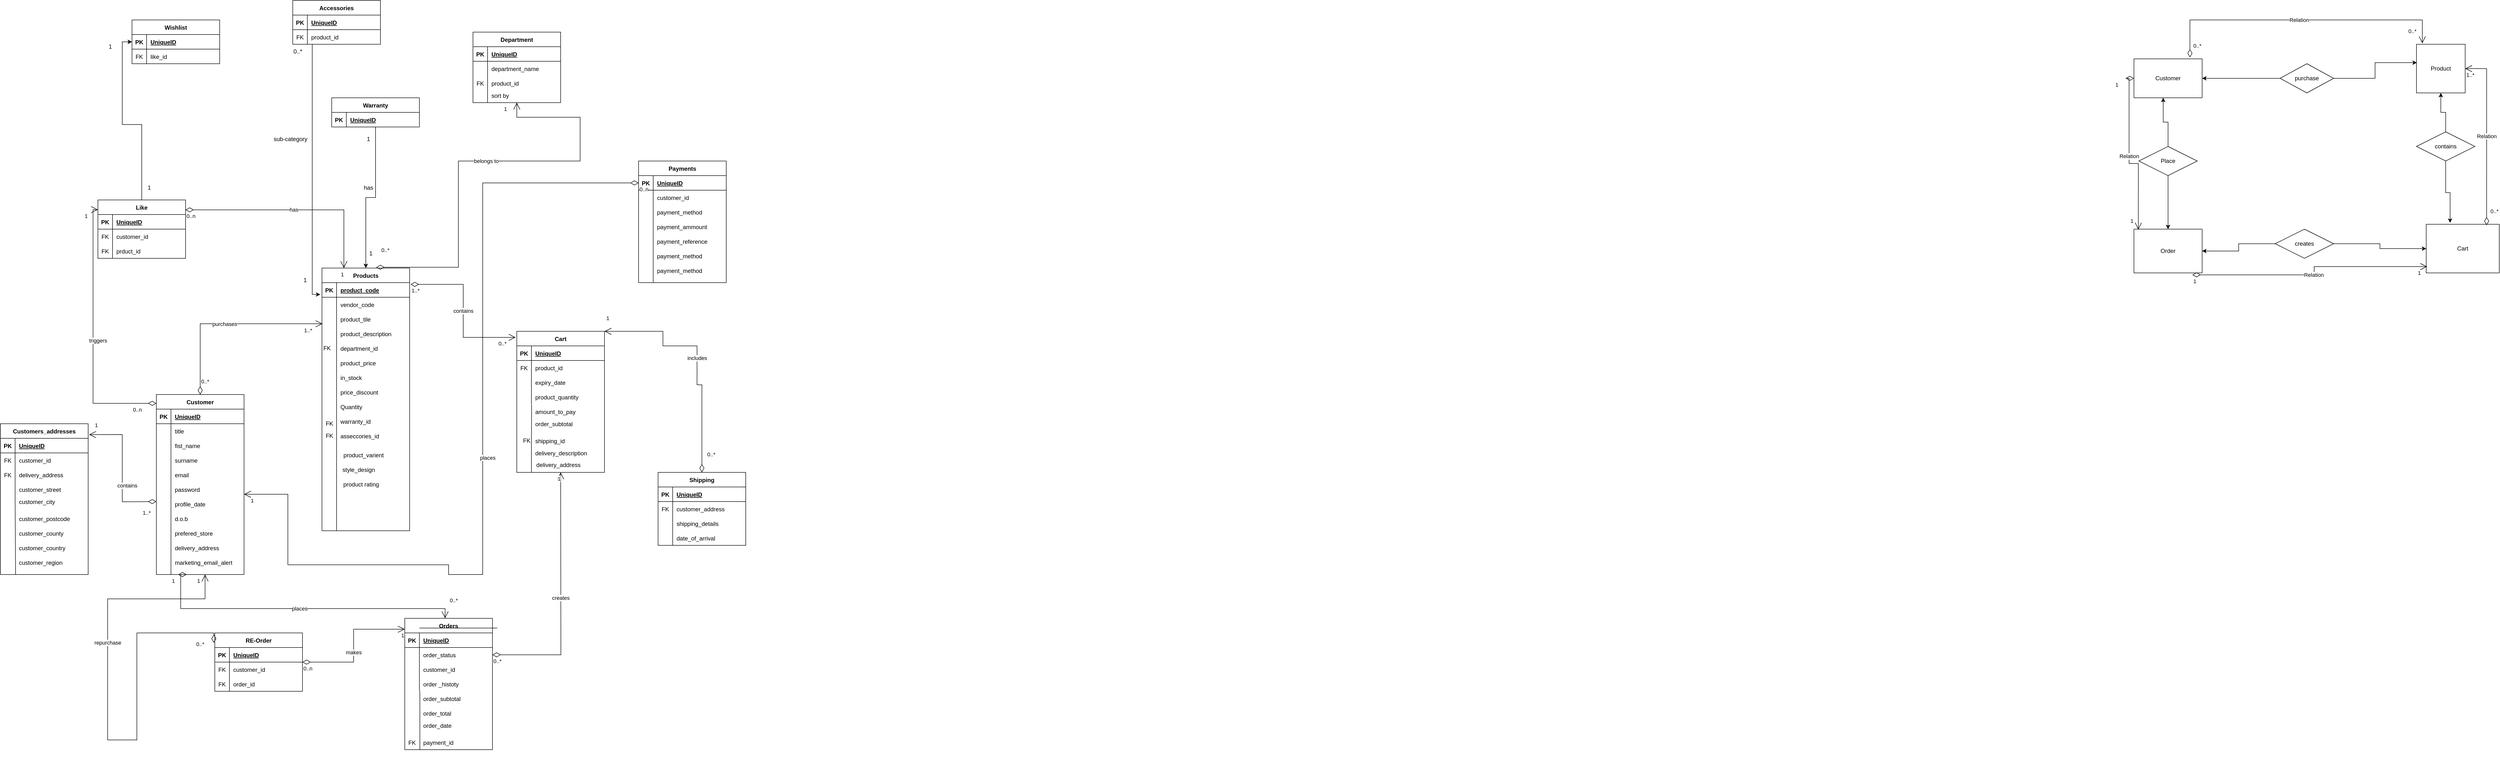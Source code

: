 <mxfile version="20.6.2" type="github">
  <diagram id="AvYYef9By-twChHK8Vvy" name="Page-1">
    <mxGraphModel dx="7181" dy="4813" grid="1" gridSize="10" guides="1" tooltips="1" connect="1" arrows="1" fold="1" page="1" pageScale="1" pageWidth="4681" pageHeight="3300" math="0" shadow="0">
      <root>
        <mxCell id="0" />
        <mxCell id="1" parent="0" />
        <mxCell id="b1iLSm5czIrsKLAz6g5X-27" value="Products" style="shape=table;startSize=30;container=1;collapsible=1;childLayout=tableLayout;fixedRows=1;rowLines=0;fontStyle=1;align=center;resizeLast=1;" parent="1" vertex="1">
          <mxGeometry x="-220" y="-70" width="180" height="540" as="geometry" />
        </mxCell>
        <mxCell id="b1iLSm5czIrsKLAz6g5X-28" value="" style="shape=tableRow;horizontal=0;startSize=0;swimlaneHead=0;swimlaneBody=0;fillColor=none;collapsible=0;dropTarget=0;points=[[0,0.5],[1,0.5]];portConstraint=eastwest;top=0;left=0;right=0;bottom=1;" parent="b1iLSm5czIrsKLAz6g5X-27" vertex="1">
          <mxGeometry y="30" width="180" height="30" as="geometry" />
        </mxCell>
        <mxCell id="b1iLSm5czIrsKLAz6g5X-29" value="PK" style="shape=partialRectangle;connectable=0;fillColor=none;top=0;left=0;bottom=0;right=0;fontStyle=1;overflow=hidden;" parent="b1iLSm5czIrsKLAz6g5X-28" vertex="1">
          <mxGeometry width="30" height="30" as="geometry">
            <mxRectangle width="30" height="30" as="alternateBounds" />
          </mxGeometry>
        </mxCell>
        <mxCell id="b1iLSm5czIrsKLAz6g5X-30" value="product_code" style="shape=partialRectangle;connectable=0;fillColor=none;top=0;left=0;bottom=0;right=0;align=left;spacingLeft=6;fontStyle=5;overflow=hidden;" parent="b1iLSm5czIrsKLAz6g5X-28" vertex="1">
          <mxGeometry x="30" width="150" height="30" as="geometry">
            <mxRectangle width="150" height="30" as="alternateBounds" />
          </mxGeometry>
        </mxCell>
        <mxCell id="b1iLSm5czIrsKLAz6g5X-31" value="" style="shape=tableRow;horizontal=0;startSize=0;swimlaneHead=0;swimlaneBody=0;fillColor=none;collapsible=0;dropTarget=0;points=[[0,0.5],[1,0.5]];portConstraint=eastwest;top=0;left=0;right=0;bottom=0;" parent="b1iLSm5czIrsKLAz6g5X-27" vertex="1">
          <mxGeometry y="60" width="180" height="30" as="geometry" />
        </mxCell>
        <mxCell id="b1iLSm5czIrsKLAz6g5X-32" value="" style="shape=partialRectangle;connectable=0;fillColor=none;top=0;left=0;bottom=0;right=0;editable=1;overflow=hidden;" parent="b1iLSm5czIrsKLAz6g5X-31" vertex="1">
          <mxGeometry width="30" height="30" as="geometry">
            <mxRectangle width="30" height="30" as="alternateBounds" />
          </mxGeometry>
        </mxCell>
        <mxCell id="b1iLSm5czIrsKLAz6g5X-33" value="vendor_code" style="shape=partialRectangle;connectable=0;fillColor=none;top=0;left=0;bottom=0;right=0;align=left;spacingLeft=6;overflow=hidden;" parent="b1iLSm5czIrsKLAz6g5X-31" vertex="1">
          <mxGeometry x="30" width="150" height="30" as="geometry">
            <mxRectangle width="150" height="30" as="alternateBounds" />
          </mxGeometry>
        </mxCell>
        <mxCell id="b1iLSm5czIrsKLAz6g5X-34" value="" style="shape=tableRow;horizontal=0;startSize=0;swimlaneHead=0;swimlaneBody=0;fillColor=none;collapsible=0;dropTarget=0;points=[[0,0.5],[1,0.5]];portConstraint=eastwest;top=0;left=0;right=0;bottom=0;" parent="b1iLSm5czIrsKLAz6g5X-27" vertex="1">
          <mxGeometry y="90" width="180" height="30" as="geometry" />
        </mxCell>
        <mxCell id="b1iLSm5czIrsKLAz6g5X-35" value="" style="shape=partialRectangle;connectable=0;fillColor=none;top=0;left=0;bottom=0;right=0;editable=1;overflow=hidden;" parent="b1iLSm5czIrsKLAz6g5X-34" vertex="1">
          <mxGeometry width="30" height="30" as="geometry">
            <mxRectangle width="30" height="30" as="alternateBounds" />
          </mxGeometry>
        </mxCell>
        <mxCell id="b1iLSm5czIrsKLAz6g5X-36" value="product_tile" style="shape=partialRectangle;connectable=0;fillColor=none;top=0;left=0;bottom=0;right=0;align=left;spacingLeft=6;overflow=hidden;" parent="b1iLSm5czIrsKLAz6g5X-34" vertex="1">
          <mxGeometry x="30" width="150" height="30" as="geometry">
            <mxRectangle width="150" height="30" as="alternateBounds" />
          </mxGeometry>
        </mxCell>
        <mxCell id="b1iLSm5czIrsKLAz6g5X-37" value="" style="shape=tableRow;horizontal=0;startSize=0;swimlaneHead=0;swimlaneBody=0;fillColor=none;collapsible=0;dropTarget=0;points=[[0,0.5],[1,0.5]];portConstraint=eastwest;top=0;left=0;right=0;bottom=0;" parent="b1iLSm5czIrsKLAz6g5X-27" vertex="1">
          <mxGeometry y="120" width="180" height="30" as="geometry" />
        </mxCell>
        <mxCell id="b1iLSm5czIrsKLAz6g5X-38" value="" style="shape=partialRectangle;connectable=0;fillColor=none;top=0;left=0;bottom=0;right=0;editable=1;overflow=hidden;" parent="b1iLSm5czIrsKLAz6g5X-37" vertex="1">
          <mxGeometry width="30" height="30" as="geometry">
            <mxRectangle width="30" height="30" as="alternateBounds" />
          </mxGeometry>
        </mxCell>
        <mxCell id="b1iLSm5czIrsKLAz6g5X-39" value="product_description" style="shape=partialRectangle;connectable=0;fillColor=none;top=0;left=0;bottom=0;right=0;align=left;spacingLeft=6;overflow=hidden;" parent="b1iLSm5czIrsKLAz6g5X-37" vertex="1">
          <mxGeometry x="30" width="150" height="30" as="geometry">
            <mxRectangle width="150" height="30" as="alternateBounds" />
          </mxGeometry>
        </mxCell>
        <mxCell id="b1iLSm5czIrsKLAz6g5X-66" value="Customer" style="shape=table;startSize=30;container=1;collapsible=1;childLayout=tableLayout;fixedRows=1;rowLines=0;fontStyle=1;align=center;resizeLast=1;" parent="1" vertex="1">
          <mxGeometry x="-560" y="190" width="180" height="370" as="geometry" />
        </mxCell>
        <mxCell id="b1iLSm5czIrsKLAz6g5X-67" value="" style="shape=tableRow;horizontal=0;startSize=0;swimlaneHead=0;swimlaneBody=0;fillColor=none;collapsible=0;dropTarget=0;points=[[0,0.5],[1,0.5]];portConstraint=eastwest;top=0;left=0;right=0;bottom=1;" parent="b1iLSm5czIrsKLAz6g5X-66" vertex="1">
          <mxGeometry y="30" width="180" height="30" as="geometry" />
        </mxCell>
        <mxCell id="b1iLSm5czIrsKLAz6g5X-68" value="PK" style="shape=partialRectangle;connectable=0;fillColor=none;top=0;left=0;bottom=0;right=0;fontStyle=1;overflow=hidden;" parent="b1iLSm5czIrsKLAz6g5X-67" vertex="1">
          <mxGeometry width="30" height="30" as="geometry">
            <mxRectangle width="30" height="30" as="alternateBounds" />
          </mxGeometry>
        </mxCell>
        <mxCell id="b1iLSm5czIrsKLAz6g5X-69" value="UniqueID" style="shape=partialRectangle;connectable=0;fillColor=none;top=0;left=0;bottom=0;right=0;align=left;spacingLeft=6;fontStyle=5;overflow=hidden;" parent="b1iLSm5czIrsKLAz6g5X-67" vertex="1">
          <mxGeometry x="30" width="150" height="30" as="geometry">
            <mxRectangle width="150" height="30" as="alternateBounds" />
          </mxGeometry>
        </mxCell>
        <mxCell id="b1iLSm5czIrsKLAz6g5X-70" value="" style="shape=tableRow;horizontal=0;startSize=0;swimlaneHead=0;swimlaneBody=0;fillColor=none;collapsible=0;dropTarget=0;points=[[0,0.5],[1,0.5]];portConstraint=eastwest;top=0;left=0;right=0;bottom=0;" parent="b1iLSm5czIrsKLAz6g5X-66" vertex="1">
          <mxGeometry y="60" width="180" height="30" as="geometry" />
        </mxCell>
        <mxCell id="b1iLSm5czIrsKLAz6g5X-71" value="" style="shape=partialRectangle;connectable=0;fillColor=none;top=0;left=0;bottom=0;right=0;editable=1;overflow=hidden;" parent="b1iLSm5czIrsKLAz6g5X-70" vertex="1">
          <mxGeometry width="30" height="30" as="geometry">
            <mxRectangle width="30" height="30" as="alternateBounds" />
          </mxGeometry>
        </mxCell>
        <mxCell id="b1iLSm5czIrsKLAz6g5X-72" value="title" style="shape=partialRectangle;connectable=0;fillColor=none;top=0;left=0;bottom=0;right=0;align=left;spacingLeft=6;overflow=hidden;" parent="b1iLSm5czIrsKLAz6g5X-70" vertex="1">
          <mxGeometry x="30" width="150" height="30" as="geometry">
            <mxRectangle width="150" height="30" as="alternateBounds" />
          </mxGeometry>
        </mxCell>
        <mxCell id="b1iLSm5czIrsKLAz6g5X-73" value="" style="shape=tableRow;horizontal=0;startSize=0;swimlaneHead=0;swimlaneBody=0;fillColor=none;collapsible=0;dropTarget=0;points=[[0,0.5],[1,0.5]];portConstraint=eastwest;top=0;left=0;right=0;bottom=0;" parent="b1iLSm5czIrsKLAz6g5X-66" vertex="1">
          <mxGeometry y="90" width="180" height="30" as="geometry" />
        </mxCell>
        <mxCell id="b1iLSm5czIrsKLAz6g5X-74" value="" style="shape=partialRectangle;connectable=0;fillColor=none;top=0;left=0;bottom=0;right=0;editable=1;overflow=hidden;" parent="b1iLSm5czIrsKLAz6g5X-73" vertex="1">
          <mxGeometry width="30" height="30" as="geometry">
            <mxRectangle width="30" height="30" as="alternateBounds" />
          </mxGeometry>
        </mxCell>
        <mxCell id="b1iLSm5czIrsKLAz6g5X-75" value="fist_name" style="shape=partialRectangle;connectable=0;fillColor=none;top=0;left=0;bottom=0;right=0;align=left;spacingLeft=6;overflow=hidden;" parent="b1iLSm5czIrsKLAz6g5X-73" vertex="1">
          <mxGeometry x="30" width="150" height="30" as="geometry">
            <mxRectangle width="150" height="30" as="alternateBounds" />
          </mxGeometry>
        </mxCell>
        <mxCell id="b1iLSm5czIrsKLAz6g5X-76" value="" style="shape=tableRow;horizontal=0;startSize=0;swimlaneHead=0;swimlaneBody=0;fillColor=none;collapsible=0;dropTarget=0;points=[[0,0.5],[1,0.5]];portConstraint=eastwest;top=0;left=0;right=0;bottom=0;" parent="b1iLSm5czIrsKLAz6g5X-66" vertex="1">
          <mxGeometry y="120" width="180" height="30" as="geometry" />
        </mxCell>
        <mxCell id="b1iLSm5czIrsKLAz6g5X-77" value="" style="shape=partialRectangle;connectable=0;fillColor=none;top=0;left=0;bottom=0;right=0;editable=1;overflow=hidden;" parent="b1iLSm5czIrsKLAz6g5X-76" vertex="1">
          <mxGeometry width="30" height="30" as="geometry">
            <mxRectangle width="30" height="30" as="alternateBounds" />
          </mxGeometry>
        </mxCell>
        <mxCell id="b1iLSm5czIrsKLAz6g5X-78" value="surname" style="shape=partialRectangle;connectable=0;fillColor=none;top=0;left=0;bottom=0;right=0;align=left;spacingLeft=6;overflow=hidden;" parent="b1iLSm5czIrsKLAz6g5X-76" vertex="1">
          <mxGeometry x="30" width="150" height="30" as="geometry">
            <mxRectangle width="150" height="30" as="alternateBounds" />
          </mxGeometry>
        </mxCell>
        <mxCell id="b1iLSm5czIrsKLAz6g5X-79" value="Customers_addresses" style="shape=table;startSize=30;container=1;collapsible=1;childLayout=tableLayout;fixedRows=1;rowLines=0;fontStyle=1;align=center;resizeLast=1;" parent="1" vertex="1">
          <mxGeometry x="-880" y="250" width="180" height="310" as="geometry" />
        </mxCell>
        <mxCell id="b1iLSm5czIrsKLAz6g5X-80" value="" style="shape=tableRow;horizontal=0;startSize=0;swimlaneHead=0;swimlaneBody=0;fillColor=none;collapsible=0;dropTarget=0;points=[[0,0.5],[1,0.5]];portConstraint=eastwest;top=0;left=0;right=0;bottom=1;" parent="b1iLSm5czIrsKLAz6g5X-79" vertex="1">
          <mxGeometry y="30" width="180" height="30" as="geometry" />
        </mxCell>
        <mxCell id="b1iLSm5czIrsKLAz6g5X-81" value="PK" style="shape=partialRectangle;connectable=0;fillColor=none;top=0;left=0;bottom=0;right=0;fontStyle=1;overflow=hidden;" parent="b1iLSm5czIrsKLAz6g5X-80" vertex="1">
          <mxGeometry width="30" height="30" as="geometry">
            <mxRectangle width="30" height="30" as="alternateBounds" />
          </mxGeometry>
        </mxCell>
        <mxCell id="b1iLSm5czIrsKLAz6g5X-82" value="UniqueID" style="shape=partialRectangle;connectable=0;fillColor=none;top=0;left=0;bottom=0;right=0;align=left;spacingLeft=6;fontStyle=5;overflow=hidden;" parent="b1iLSm5czIrsKLAz6g5X-80" vertex="1">
          <mxGeometry x="30" width="150" height="30" as="geometry">
            <mxRectangle width="150" height="30" as="alternateBounds" />
          </mxGeometry>
        </mxCell>
        <mxCell id="b1iLSm5czIrsKLAz6g5X-83" value="" style="shape=tableRow;horizontal=0;startSize=0;swimlaneHead=0;swimlaneBody=0;fillColor=none;collapsible=0;dropTarget=0;points=[[0,0.5],[1,0.5]];portConstraint=eastwest;top=0;left=0;right=0;bottom=0;" parent="b1iLSm5czIrsKLAz6g5X-79" vertex="1">
          <mxGeometry y="60" width="180" height="30" as="geometry" />
        </mxCell>
        <mxCell id="b1iLSm5czIrsKLAz6g5X-84" value="FK" style="shape=partialRectangle;connectable=0;fillColor=none;top=0;left=0;bottom=0;right=0;editable=1;overflow=hidden;" parent="b1iLSm5czIrsKLAz6g5X-83" vertex="1">
          <mxGeometry width="30" height="30" as="geometry">
            <mxRectangle width="30" height="30" as="alternateBounds" />
          </mxGeometry>
        </mxCell>
        <mxCell id="b1iLSm5czIrsKLAz6g5X-85" value="customer_id" style="shape=partialRectangle;connectable=0;fillColor=none;top=0;left=0;bottom=0;right=0;align=left;spacingLeft=6;overflow=hidden;" parent="b1iLSm5czIrsKLAz6g5X-83" vertex="1">
          <mxGeometry x="30" width="150" height="30" as="geometry">
            <mxRectangle width="150" height="30" as="alternateBounds" />
          </mxGeometry>
        </mxCell>
        <mxCell id="b1iLSm5czIrsKLAz6g5X-86" value="" style="shape=tableRow;horizontal=0;startSize=0;swimlaneHead=0;swimlaneBody=0;fillColor=none;collapsible=0;dropTarget=0;points=[[0,0.5],[1,0.5]];portConstraint=eastwest;top=0;left=0;right=0;bottom=0;" parent="b1iLSm5czIrsKLAz6g5X-79" vertex="1">
          <mxGeometry y="90" width="180" height="30" as="geometry" />
        </mxCell>
        <mxCell id="b1iLSm5czIrsKLAz6g5X-87" value="FK" style="shape=partialRectangle;connectable=0;fillColor=none;top=0;left=0;bottom=0;right=0;editable=1;overflow=hidden;" parent="b1iLSm5czIrsKLAz6g5X-86" vertex="1">
          <mxGeometry width="30" height="30" as="geometry">
            <mxRectangle width="30" height="30" as="alternateBounds" />
          </mxGeometry>
        </mxCell>
        <mxCell id="b1iLSm5czIrsKLAz6g5X-88" value="delivery_address" style="shape=partialRectangle;connectable=0;fillColor=none;top=0;left=0;bottom=0;right=0;align=left;spacingLeft=6;overflow=hidden;" parent="b1iLSm5czIrsKLAz6g5X-86" vertex="1">
          <mxGeometry x="30" width="150" height="30" as="geometry">
            <mxRectangle width="150" height="30" as="alternateBounds" />
          </mxGeometry>
        </mxCell>
        <mxCell id="b1iLSm5czIrsKLAz6g5X-89" value="" style="shape=tableRow;horizontal=0;startSize=0;swimlaneHead=0;swimlaneBody=0;fillColor=none;collapsible=0;dropTarget=0;points=[[0,0.5],[1,0.5]];portConstraint=eastwest;top=0;left=0;right=0;bottom=0;" parent="b1iLSm5czIrsKLAz6g5X-79" vertex="1">
          <mxGeometry y="120" width="180" height="30" as="geometry" />
        </mxCell>
        <mxCell id="b1iLSm5czIrsKLAz6g5X-90" value="" style="shape=partialRectangle;connectable=0;fillColor=none;top=0;left=0;bottom=0;right=0;editable=1;overflow=hidden;" parent="b1iLSm5czIrsKLAz6g5X-89" vertex="1">
          <mxGeometry width="30" height="30" as="geometry">
            <mxRectangle width="30" height="30" as="alternateBounds" />
          </mxGeometry>
        </mxCell>
        <mxCell id="b1iLSm5czIrsKLAz6g5X-91" value="customer_street" style="shape=partialRectangle;connectable=0;fillColor=none;top=0;left=0;bottom=0;right=0;align=left;spacingLeft=6;overflow=hidden;" parent="b1iLSm5czIrsKLAz6g5X-89" vertex="1">
          <mxGeometry x="30" width="150" height="30" as="geometry">
            <mxRectangle width="150" height="30" as="alternateBounds" />
          </mxGeometry>
        </mxCell>
        <mxCell id="b1iLSm5czIrsKLAz6g5X-92" value="Payments" style="shape=table;startSize=30;container=1;collapsible=1;childLayout=tableLayout;fixedRows=1;rowLines=0;fontStyle=1;align=center;resizeLast=1;" parent="1" vertex="1">
          <mxGeometry x="430" y="-290" width="180" height="250" as="geometry" />
        </mxCell>
        <mxCell id="b1iLSm5czIrsKLAz6g5X-93" value="" style="shape=tableRow;horizontal=0;startSize=0;swimlaneHead=0;swimlaneBody=0;fillColor=none;collapsible=0;dropTarget=0;points=[[0,0.5],[1,0.5]];portConstraint=eastwest;top=0;left=0;right=0;bottom=1;" parent="b1iLSm5czIrsKLAz6g5X-92" vertex="1">
          <mxGeometry y="30" width="180" height="30" as="geometry" />
        </mxCell>
        <mxCell id="b1iLSm5czIrsKLAz6g5X-94" value="PK" style="shape=partialRectangle;connectable=0;fillColor=none;top=0;left=0;bottom=0;right=0;fontStyle=1;overflow=hidden;" parent="b1iLSm5czIrsKLAz6g5X-93" vertex="1">
          <mxGeometry width="30" height="30" as="geometry">
            <mxRectangle width="30" height="30" as="alternateBounds" />
          </mxGeometry>
        </mxCell>
        <mxCell id="b1iLSm5czIrsKLAz6g5X-95" value="UniqueID" style="shape=partialRectangle;connectable=0;fillColor=none;top=0;left=0;bottom=0;right=0;align=left;spacingLeft=6;fontStyle=5;overflow=hidden;" parent="b1iLSm5czIrsKLAz6g5X-93" vertex="1">
          <mxGeometry x="30" width="150" height="30" as="geometry">
            <mxRectangle width="150" height="30" as="alternateBounds" />
          </mxGeometry>
        </mxCell>
        <mxCell id="b1iLSm5czIrsKLAz6g5X-99" value="" style="shape=tableRow;horizontal=0;startSize=0;swimlaneHead=0;swimlaneBody=0;fillColor=none;collapsible=0;dropTarget=0;points=[[0,0.5],[1,0.5]];portConstraint=eastwest;top=0;left=0;right=0;bottom=0;" parent="b1iLSm5czIrsKLAz6g5X-92" vertex="1">
          <mxGeometry y="60" width="180" height="30" as="geometry" />
        </mxCell>
        <mxCell id="b1iLSm5czIrsKLAz6g5X-100" value="" style="shape=partialRectangle;connectable=0;fillColor=none;top=0;left=0;bottom=0;right=0;editable=1;overflow=hidden;" parent="b1iLSm5czIrsKLAz6g5X-99" vertex="1">
          <mxGeometry width="30" height="30" as="geometry">
            <mxRectangle width="30" height="30" as="alternateBounds" />
          </mxGeometry>
        </mxCell>
        <mxCell id="b1iLSm5czIrsKLAz6g5X-101" value="customer_id" style="shape=partialRectangle;connectable=0;fillColor=none;top=0;left=0;bottom=0;right=0;align=left;spacingLeft=6;overflow=hidden;" parent="b1iLSm5czIrsKLAz6g5X-99" vertex="1">
          <mxGeometry x="30" width="150" height="30" as="geometry">
            <mxRectangle width="150" height="30" as="alternateBounds" />
          </mxGeometry>
        </mxCell>
        <mxCell id="b1iLSm5czIrsKLAz6g5X-102" value="" style="shape=tableRow;horizontal=0;startSize=0;swimlaneHead=0;swimlaneBody=0;fillColor=none;collapsible=0;dropTarget=0;points=[[0,0.5],[1,0.5]];portConstraint=eastwest;top=0;left=0;right=0;bottom=0;" parent="b1iLSm5czIrsKLAz6g5X-92" vertex="1">
          <mxGeometry y="90" width="180" height="30" as="geometry" />
        </mxCell>
        <mxCell id="b1iLSm5czIrsKLAz6g5X-103" value="" style="shape=partialRectangle;connectable=0;fillColor=none;top=0;left=0;bottom=0;right=0;editable=1;overflow=hidden;" parent="b1iLSm5czIrsKLAz6g5X-102" vertex="1">
          <mxGeometry width="30" height="30" as="geometry">
            <mxRectangle width="30" height="30" as="alternateBounds" />
          </mxGeometry>
        </mxCell>
        <mxCell id="b1iLSm5czIrsKLAz6g5X-104" value="payment_method" style="shape=partialRectangle;connectable=0;fillColor=none;top=0;left=0;bottom=0;right=0;align=left;spacingLeft=6;overflow=hidden;" parent="b1iLSm5czIrsKLAz6g5X-102" vertex="1">
          <mxGeometry x="30" width="150" height="30" as="geometry">
            <mxRectangle width="150" height="30" as="alternateBounds" />
          </mxGeometry>
        </mxCell>
        <mxCell id="b1iLSm5czIrsKLAz6g5X-118" value="Shipping" style="shape=table;startSize=30;container=1;collapsible=1;childLayout=tableLayout;fixedRows=1;rowLines=0;fontStyle=1;align=center;resizeLast=1;" parent="1" vertex="1">
          <mxGeometry x="470" y="350" width="180" height="150" as="geometry" />
        </mxCell>
        <mxCell id="b1iLSm5czIrsKLAz6g5X-119" value="" style="shape=tableRow;horizontal=0;startSize=0;swimlaneHead=0;swimlaneBody=0;fillColor=none;collapsible=0;dropTarget=0;points=[[0,0.5],[1,0.5]];portConstraint=eastwest;top=0;left=0;right=0;bottom=1;" parent="b1iLSm5czIrsKLAz6g5X-118" vertex="1">
          <mxGeometry y="30" width="180" height="30" as="geometry" />
        </mxCell>
        <mxCell id="b1iLSm5czIrsKLAz6g5X-120" value="PK" style="shape=partialRectangle;connectable=0;fillColor=none;top=0;left=0;bottom=0;right=0;fontStyle=1;overflow=hidden;" parent="b1iLSm5czIrsKLAz6g5X-119" vertex="1">
          <mxGeometry width="30" height="30" as="geometry">
            <mxRectangle width="30" height="30" as="alternateBounds" />
          </mxGeometry>
        </mxCell>
        <mxCell id="b1iLSm5czIrsKLAz6g5X-121" value="UniqueID" style="shape=partialRectangle;connectable=0;fillColor=none;top=0;left=0;bottom=0;right=0;align=left;spacingLeft=6;fontStyle=5;overflow=hidden;" parent="b1iLSm5czIrsKLAz6g5X-119" vertex="1">
          <mxGeometry x="30" width="150" height="30" as="geometry">
            <mxRectangle width="150" height="30" as="alternateBounds" />
          </mxGeometry>
        </mxCell>
        <mxCell id="b1iLSm5czIrsKLAz6g5X-122" value="" style="shape=tableRow;horizontal=0;startSize=0;swimlaneHead=0;swimlaneBody=0;fillColor=none;collapsible=0;dropTarget=0;points=[[0,0.5],[1,0.5]];portConstraint=eastwest;top=0;left=0;right=0;bottom=0;" parent="b1iLSm5czIrsKLAz6g5X-118" vertex="1">
          <mxGeometry y="60" width="180" height="30" as="geometry" />
        </mxCell>
        <mxCell id="b1iLSm5czIrsKLAz6g5X-123" value="FK" style="shape=partialRectangle;connectable=0;fillColor=none;top=0;left=0;bottom=0;right=0;editable=1;overflow=hidden;" parent="b1iLSm5czIrsKLAz6g5X-122" vertex="1">
          <mxGeometry width="30" height="30" as="geometry">
            <mxRectangle width="30" height="30" as="alternateBounds" />
          </mxGeometry>
        </mxCell>
        <mxCell id="b1iLSm5czIrsKLAz6g5X-124" value="customer_address" style="shape=partialRectangle;connectable=0;fillColor=none;top=0;left=0;bottom=0;right=0;align=left;spacingLeft=6;overflow=hidden;" parent="b1iLSm5czIrsKLAz6g5X-122" vertex="1">
          <mxGeometry x="30" width="150" height="30" as="geometry">
            <mxRectangle width="150" height="30" as="alternateBounds" />
          </mxGeometry>
        </mxCell>
        <mxCell id="b1iLSm5czIrsKLAz6g5X-125" value="" style="shape=tableRow;horizontal=0;startSize=0;swimlaneHead=0;swimlaneBody=0;fillColor=none;collapsible=0;dropTarget=0;points=[[0,0.5],[1,0.5]];portConstraint=eastwest;top=0;left=0;right=0;bottom=0;" parent="b1iLSm5czIrsKLAz6g5X-118" vertex="1">
          <mxGeometry y="90" width="180" height="30" as="geometry" />
        </mxCell>
        <mxCell id="b1iLSm5czIrsKLAz6g5X-126" value="" style="shape=partialRectangle;connectable=0;fillColor=none;top=0;left=0;bottom=0;right=0;editable=1;overflow=hidden;" parent="b1iLSm5czIrsKLAz6g5X-125" vertex="1">
          <mxGeometry width="30" height="30" as="geometry">
            <mxRectangle width="30" height="30" as="alternateBounds" />
          </mxGeometry>
        </mxCell>
        <mxCell id="b1iLSm5czIrsKLAz6g5X-127" value="shipping_details" style="shape=partialRectangle;connectable=0;fillColor=none;top=0;left=0;bottom=0;right=0;align=left;spacingLeft=6;overflow=hidden;" parent="b1iLSm5czIrsKLAz6g5X-125" vertex="1">
          <mxGeometry x="30" width="150" height="30" as="geometry">
            <mxRectangle width="150" height="30" as="alternateBounds" />
          </mxGeometry>
        </mxCell>
        <mxCell id="b1iLSm5czIrsKLAz6g5X-128" value="" style="shape=tableRow;horizontal=0;startSize=0;swimlaneHead=0;swimlaneBody=0;fillColor=none;collapsible=0;dropTarget=0;points=[[0,0.5],[1,0.5]];portConstraint=eastwest;top=0;left=0;right=0;bottom=0;" parent="b1iLSm5czIrsKLAz6g5X-118" vertex="1">
          <mxGeometry y="120" width="180" height="30" as="geometry" />
        </mxCell>
        <mxCell id="b1iLSm5czIrsKLAz6g5X-129" value="" style="shape=partialRectangle;connectable=0;fillColor=none;top=0;left=0;bottom=0;right=0;editable=1;overflow=hidden;" parent="b1iLSm5czIrsKLAz6g5X-128" vertex="1">
          <mxGeometry width="30" height="30" as="geometry">
            <mxRectangle width="30" height="30" as="alternateBounds" />
          </mxGeometry>
        </mxCell>
        <mxCell id="b1iLSm5czIrsKLAz6g5X-130" value="date_of_arrival" style="shape=partialRectangle;connectable=0;fillColor=none;top=0;left=0;bottom=0;right=0;align=left;spacingLeft=6;overflow=hidden;" parent="b1iLSm5czIrsKLAz6g5X-128" vertex="1">
          <mxGeometry x="30" width="150" height="30" as="geometry">
            <mxRectangle width="150" height="30" as="alternateBounds" />
          </mxGeometry>
        </mxCell>
        <mxCell id="b1iLSm5czIrsKLAz6g5X-131" value="Cart" style="shape=table;startSize=30;container=1;collapsible=1;childLayout=tableLayout;fixedRows=1;rowLines=0;fontStyle=1;align=center;resizeLast=1;" parent="1" vertex="1">
          <mxGeometry x="180" y="60" width="180" height="290" as="geometry" />
        </mxCell>
        <mxCell id="b1iLSm5czIrsKLAz6g5X-132" value="" style="shape=tableRow;horizontal=0;startSize=0;swimlaneHead=0;swimlaneBody=0;fillColor=none;collapsible=0;dropTarget=0;points=[[0,0.5],[1,0.5]];portConstraint=eastwest;top=0;left=0;right=0;bottom=1;" parent="b1iLSm5czIrsKLAz6g5X-131" vertex="1">
          <mxGeometry y="30" width="180" height="30" as="geometry" />
        </mxCell>
        <mxCell id="b1iLSm5czIrsKLAz6g5X-133" value="PK" style="shape=partialRectangle;connectable=0;fillColor=none;top=0;left=0;bottom=0;right=0;fontStyle=1;overflow=hidden;" parent="b1iLSm5czIrsKLAz6g5X-132" vertex="1">
          <mxGeometry width="30" height="30" as="geometry">
            <mxRectangle width="30" height="30" as="alternateBounds" />
          </mxGeometry>
        </mxCell>
        <mxCell id="b1iLSm5czIrsKLAz6g5X-134" value="UniqueID" style="shape=partialRectangle;connectable=0;fillColor=none;top=0;left=0;bottom=0;right=0;align=left;spacingLeft=6;fontStyle=5;overflow=hidden;" parent="b1iLSm5czIrsKLAz6g5X-132" vertex="1">
          <mxGeometry x="30" width="150" height="30" as="geometry">
            <mxRectangle width="150" height="30" as="alternateBounds" />
          </mxGeometry>
        </mxCell>
        <mxCell id="b1iLSm5czIrsKLAz6g5X-135" value="" style="shape=tableRow;horizontal=0;startSize=0;swimlaneHead=0;swimlaneBody=0;fillColor=none;collapsible=0;dropTarget=0;points=[[0,0.5],[1,0.5]];portConstraint=eastwest;top=0;left=0;right=0;bottom=0;" parent="b1iLSm5czIrsKLAz6g5X-131" vertex="1">
          <mxGeometry y="60" width="180" height="30" as="geometry" />
        </mxCell>
        <mxCell id="b1iLSm5czIrsKLAz6g5X-136" value="FK" style="shape=partialRectangle;connectable=0;fillColor=none;top=0;left=0;bottom=0;right=0;editable=1;overflow=hidden;" parent="b1iLSm5czIrsKLAz6g5X-135" vertex="1">
          <mxGeometry width="30" height="30" as="geometry">
            <mxRectangle width="30" height="30" as="alternateBounds" />
          </mxGeometry>
        </mxCell>
        <mxCell id="b1iLSm5czIrsKLAz6g5X-137" value="product_id" style="shape=partialRectangle;connectable=0;fillColor=none;top=0;left=0;bottom=0;right=0;align=left;spacingLeft=6;overflow=hidden;" parent="b1iLSm5czIrsKLAz6g5X-135" vertex="1">
          <mxGeometry x="30" width="150" height="30" as="geometry">
            <mxRectangle width="150" height="30" as="alternateBounds" />
          </mxGeometry>
        </mxCell>
        <mxCell id="b1iLSm5czIrsKLAz6g5X-138" value="" style="shape=tableRow;horizontal=0;startSize=0;swimlaneHead=0;swimlaneBody=0;fillColor=none;collapsible=0;dropTarget=0;points=[[0,0.5],[1,0.5]];portConstraint=eastwest;top=0;left=0;right=0;bottom=0;" parent="b1iLSm5czIrsKLAz6g5X-131" vertex="1">
          <mxGeometry y="90" width="180" height="30" as="geometry" />
        </mxCell>
        <mxCell id="b1iLSm5czIrsKLAz6g5X-139" value="" style="shape=partialRectangle;connectable=0;fillColor=none;top=0;left=0;bottom=0;right=0;editable=1;overflow=hidden;" parent="b1iLSm5czIrsKLAz6g5X-138" vertex="1">
          <mxGeometry width="30" height="30" as="geometry">
            <mxRectangle width="30" height="30" as="alternateBounds" />
          </mxGeometry>
        </mxCell>
        <mxCell id="b1iLSm5czIrsKLAz6g5X-140" value="expiry_date" style="shape=partialRectangle;connectable=0;fillColor=none;top=0;left=0;bottom=0;right=0;align=left;spacingLeft=6;overflow=hidden;" parent="b1iLSm5czIrsKLAz6g5X-138" vertex="1">
          <mxGeometry x="30" width="150" height="30" as="geometry">
            <mxRectangle width="150" height="30" as="alternateBounds" />
          </mxGeometry>
        </mxCell>
        <mxCell id="b1iLSm5czIrsKLAz6g5X-141" value="" style="shape=tableRow;horizontal=0;startSize=0;swimlaneHead=0;swimlaneBody=0;fillColor=none;collapsible=0;dropTarget=0;points=[[0,0.5],[1,0.5]];portConstraint=eastwest;top=0;left=0;right=0;bottom=0;" parent="b1iLSm5czIrsKLAz6g5X-131" vertex="1">
          <mxGeometry y="120" width="180" height="30" as="geometry" />
        </mxCell>
        <mxCell id="b1iLSm5czIrsKLAz6g5X-142" value="" style="shape=partialRectangle;connectable=0;fillColor=none;top=0;left=0;bottom=0;right=0;editable=1;overflow=hidden;" parent="b1iLSm5czIrsKLAz6g5X-141" vertex="1">
          <mxGeometry width="30" height="30" as="geometry">
            <mxRectangle width="30" height="30" as="alternateBounds" />
          </mxGeometry>
        </mxCell>
        <mxCell id="b1iLSm5czIrsKLAz6g5X-143" value="product_quantity" style="shape=partialRectangle;connectable=0;fillColor=none;top=0;left=0;bottom=0;right=0;align=left;spacingLeft=6;overflow=hidden;" parent="b1iLSm5czIrsKLAz6g5X-141" vertex="1">
          <mxGeometry x="30" width="150" height="30" as="geometry">
            <mxRectangle width="150" height="30" as="alternateBounds" />
          </mxGeometry>
        </mxCell>
        <mxCell id="BEKBlLx9AVHyscFA7FWY-175" style="edgeStyle=orthogonalEdgeStyle;rounded=0;orthogonalLoop=1;jettySize=auto;html=1;entryX=-0.019;entryY=0.811;entryDx=0;entryDy=0;entryPerimeter=0;" edge="1" parent="1" source="b1iLSm5czIrsKLAz6g5X-209" target="b1iLSm5czIrsKLAz6g5X-28">
          <mxGeometry relative="1" as="geometry">
            <Array as="points">
              <mxPoint x="-240" y="-16" />
            </Array>
          </mxGeometry>
        </mxCell>
        <mxCell id="b1iLSm5czIrsKLAz6g5X-209" value="Accessories" style="shape=table;startSize=30;container=1;collapsible=1;childLayout=tableLayout;fixedRows=1;rowLines=0;fontStyle=1;align=center;resizeLast=1;" parent="1" vertex="1">
          <mxGeometry x="-280" y="-620" width="180" height="90" as="geometry" />
        </mxCell>
        <mxCell id="b1iLSm5czIrsKLAz6g5X-210" value="" style="shape=tableRow;horizontal=0;startSize=0;swimlaneHead=0;swimlaneBody=0;fillColor=none;collapsible=0;dropTarget=0;points=[[0,0.5],[1,0.5]];portConstraint=eastwest;top=0;left=0;right=0;bottom=1;" parent="b1iLSm5czIrsKLAz6g5X-209" vertex="1">
          <mxGeometry y="30" width="180" height="30" as="geometry" />
        </mxCell>
        <mxCell id="b1iLSm5czIrsKLAz6g5X-211" value="PK" style="shape=partialRectangle;connectable=0;fillColor=none;top=0;left=0;bottom=0;right=0;fontStyle=1;overflow=hidden;" parent="b1iLSm5czIrsKLAz6g5X-210" vertex="1">
          <mxGeometry width="30" height="30" as="geometry">
            <mxRectangle width="30" height="30" as="alternateBounds" />
          </mxGeometry>
        </mxCell>
        <mxCell id="b1iLSm5czIrsKLAz6g5X-212" value="UniqueID" style="shape=partialRectangle;connectable=0;fillColor=none;top=0;left=0;bottom=0;right=0;align=left;spacingLeft=6;fontStyle=5;overflow=hidden;" parent="b1iLSm5czIrsKLAz6g5X-210" vertex="1">
          <mxGeometry x="30" width="150" height="30" as="geometry">
            <mxRectangle width="150" height="30" as="alternateBounds" />
          </mxGeometry>
        </mxCell>
        <mxCell id="b1iLSm5czIrsKLAz6g5X-213" value="" style="shape=tableRow;horizontal=0;startSize=0;swimlaneHead=0;swimlaneBody=0;fillColor=none;collapsible=0;dropTarget=0;points=[[0,0.5],[1,0.5]];portConstraint=eastwest;top=0;left=0;right=0;bottom=0;" parent="b1iLSm5czIrsKLAz6g5X-209" vertex="1">
          <mxGeometry y="60" width="180" height="30" as="geometry" />
        </mxCell>
        <mxCell id="b1iLSm5czIrsKLAz6g5X-214" value="FK" style="shape=partialRectangle;connectable=0;fillColor=none;top=0;left=0;bottom=0;right=0;editable=1;overflow=hidden;" parent="b1iLSm5czIrsKLAz6g5X-213" vertex="1">
          <mxGeometry width="30" height="30" as="geometry">
            <mxRectangle width="30" height="30" as="alternateBounds" />
          </mxGeometry>
        </mxCell>
        <mxCell id="b1iLSm5czIrsKLAz6g5X-215" value="product_id" style="shape=partialRectangle;connectable=0;fillColor=none;top=0;left=0;bottom=0;right=0;align=left;spacingLeft=6;overflow=hidden;" parent="b1iLSm5czIrsKLAz6g5X-213" vertex="1">
          <mxGeometry x="30" width="150" height="30" as="geometry">
            <mxRectangle width="150" height="30" as="alternateBounds" />
          </mxGeometry>
        </mxCell>
        <mxCell id="b1iLSm5czIrsKLAz6g5X-235" value="Department" style="shape=table;startSize=30;container=1;collapsible=1;childLayout=tableLayout;fixedRows=1;rowLines=0;fontStyle=1;align=center;resizeLast=1;" parent="1" vertex="1">
          <mxGeometry x="90" y="-555" width="180" height="145" as="geometry" />
        </mxCell>
        <mxCell id="b1iLSm5czIrsKLAz6g5X-236" value="" style="shape=tableRow;horizontal=0;startSize=0;swimlaneHead=0;swimlaneBody=0;fillColor=none;collapsible=0;dropTarget=0;points=[[0,0.5],[1,0.5]];portConstraint=eastwest;top=0;left=0;right=0;bottom=1;" parent="b1iLSm5czIrsKLAz6g5X-235" vertex="1">
          <mxGeometry y="30" width="180" height="30" as="geometry" />
        </mxCell>
        <mxCell id="b1iLSm5czIrsKLAz6g5X-237" value="PK" style="shape=partialRectangle;connectable=0;fillColor=none;top=0;left=0;bottom=0;right=0;fontStyle=1;overflow=hidden;" parent="b1iLSm5czIrsKLAz6g5X-236" vertex="1">
          <mxGeometry width="30" height="30" as="geometry">
            <mxRectangle width="30" height="30" as="alternateBounds" />
          </mxGeometry>
        </mxCell>
        <mxCell id="b1iLSm5czIrsKLAz6g5X-238" value="UniqueID" style="shape=partialRectangle;connectable=0;fillColor=none;top=0;left=0;bottom=0;right=0;align=left;spacingLeft=6;fontStyle=5;overflow=hidden;" parent="b1iLSm5czIrsKLAz6g5X-236" vertex="1">
          <mxGeometry x="30" width="150" height="30" as="geometry">
            <mxRectangle width="150" height="30" as="alternateBounds" />
          </mxGeometry>
        </mxCell>
        <mxCell id="b1iLSm5czIrsKLAz6g5X-239" value="" style="shape=tableRow;horizontal=0;startSize=0;swimlaneHead=0;swimlaneBody=0;fillColor=none;collapsible=0;dropTarget=0;points=[[0,0.5],[1,0.5]];portConstraint=eastwest;top=0;left=0;right=0;bottom=0;" parent="b1iLSm5czIrsKLAz6g5X-235" vertex="1">
          <mxGeometry y="60" width="180" height="30" as="geometry" />
        </mxCell>
        <mxCell id="b1iLSm5czIrsKLAz6g5X-240" value="" style="shape=partialRectangle;connectable=0;fillColor=none;top=0;left=0;bottom=0;right=0;editable=1;overflow=hidden;" parent="b1iLSm5czIrsKLAz6g5X-239" vertex="1">
          <mxGeometry width="30" height="30" as="geometry">
            <mxRectangle width="30" height="30" as="alternateBounds" />
          </mxGeometry>
        </mxCell>
        <mxCell id="b1iLSm5czIrsKLAz6g5X-241" value="department_name" style="shape=partialRectangle;connectable=0;fillColor=none;top=0;left=0;bottom=0;right=0;align=left;spacingLeft=6;overflow=hidden;" parent="b1iLSm5czIrsKLAz6g5X-239" vertex="1">
          <mxGeometry x="30" width="150" height="30" as="geometry">
            <mxRectangle width="150" height="30" as="alternateBounds" />
          </mxGeometry>
        </mxCell>
        <mxCell id="b1iLSm5czIrsKLAz6g5X-242" value="" style="shape=tableRow;horizontal=0;startSize=0;swimlaneHead=0;swimlaneBody=0;fillColor=none;collapsible=0;dropTarget=0;points=[[0,0.5],[1,0.5]];portConstraint=eastwest;top=0;left=0;right=0;bottom=0;" parent="b1iLSm5czIrsKLAz6g5X-235" vertex="1">
          <mxGeometry y="90" width="180" height="30" as="geometry" />
        </mxCell>
        <mxCell id="b1iLSm5czIrsKLAz6g5X-243" value="FK" style="shape=partialRectangle;connectable=0;fillColor=none;top=0;left=0;bottom=0;right=0;editable=1;overflow=hidden;" parent="b1iLSm5czIrsKLAz6g5X-242" vertex="1">
          <mxGeometry width="30" height="30" as="geometry">
            <mxRectangle width="30" height="30" as="alternateBounds" />
          </mxGeometry>
        </mxCell>
        <mxCell id="b1iLSm5czIrsKLAz6g5X-244" value="product_id" style="shape=partialRectangle;connectable=0;fillColor=none;top=0;left=0;bottom=0;right=0;align=left;spacingLeft=6;overflow=hidden;" parent="b1iLSm5czIrsKLAz6g5X-242" vertex="1">
          <mxGeometry x="30" width="150" height="30" as="geometry">
            <mxRectangle width="150" height="30" as="alternateBounds" />
          </mxGeometry>
        </mxCell>
        <mxCell id="DLQ2zY6rUfuOQJ1z5q4U-1" value="email" style="shape=partialRectangle;connectable=0;fillColor=none;top=0;left=0;bottom=0;right=0;align=left;spacingLeft=6;overflow=hidden;" parent="1" vertex="1">
          <mxGeometry x="-530" y="340" width="150" height="30" as="geometry">
            <mxRectangle width="150" height="30" as="alternateBounds" />
          </mxGeometry>
        </mxCell>
        <mxCell id="DLQ2zY6rUfuOQJ1z5q4U-2" value="password" style="shape=partialRectangle;connectable=0;fillColor=none;top=0;left=0;bottom=0;right=0;align=left;spacingLeft=6;overflow=hidden;" parent="1" vertex="1">
          <mxGeometry x="-530" y="370" width="150" height="30" as="geometry">
            <mxRectangle width="150" height="30" as="alternateBounds" />
          </mxGeometry>
        </mxCell>
        <mxCell id="DLQ2zY6rUfuOQJ1z5q4U-3" value="profile_date" style="shape=partialRectangle;connectable=0;fillColor=none;top=0;left=0;bottom=0;right=0;align=left;spacingLeft=6;overflow=hidden;" parent="1" vertex="1">
          <mxGeometry x="-530" y="400" width="150" height="30" as="geometry">
            <mxRectangle width="150" height="30" as="alternateBounds" />
          </mxGeometry>
        </mxCell>
        <mxCell id="DLQ2zY6rUfuOQJ1z5q4U-4" value="d.o.b" style="shape=partialRectangle;connectable=0;fillColor=none;top=0;left=0;bottom=0;right=0;align=left;spacingLeft=6;overflow=hidden;" parent="1" vertex="1">
          <mxGeometry x="-530" y="430" width="150" height="30" as="geometry">
            <mxRectangle width="150" height="30" as="alternateBounds" />
          </mxGeometry>
        </mxCell>
        <mxCell id="DLQ2zY6rUfuOQJ1z5q4U-5" value="prefered_store" style="shape=partialRectangle;connectable=0;fillColor=none;top=0;left=0;bottom=0;right=0;align=left;spacingLeft=6;overflow=hidden;" parent="1" vertex="1">
          <mxGeometry x="-530" y="460" width="150" height="30" as="geometry">
            <mxRectangle width="150" height="30" as="alternateBounds" />
          </mxGeometry>
        </mxCell>
        <mxCell id="BEKBlLx9AVHyscFA7FWY-1" value="" style="endArrow=none;html=1;rounded=0;" edge="1" parent="1">
          <mxGeometry width="50" height="50" relative="1" as="geometry">
            <mxPoint x="-530" y="560" as="sourcePoint" />
            <mxPoint x="-530" y="340" as="targetPoint" />
            <Array as="points" />
          </mxGeometry>
        </mxCell>
        <mxCell id="BEKBlLx9AVHyscFA7FWY-2" value="delivery_address" style="shape=partialRectangle;connectable=0;fillColor=none;top=0;left=0;bottom=0;right=0;align=left;spacingLeft=6;overflow=hidden;" vertex="1" parent="1">
          <mxGeometry x="-530" y="490" width="150" height="30" as="geometry">
            <mxRectangle width="150" height="30" as="alternateBounds" />
          </mxGeometry>
        </mxCell>
        <mxCell id="BEKBlLx9AVHyscFA7FWY-3" value="marketing_email_alert" style="shape=partialRectangle;connectable=0;fillColor=none;top=0;left=0;bottom=0;right=0;align=left;spacingLeft=6;overflow=hidden;" vertex="1" parent="1">
          <mxGeometry x="-530" y="520" width="150" height="30" as="geometry">
            <mxRectangle width="150" height="30" as="alternateBounds" />
          </mxGeometry>
        </mxCell>
        <mxCell id="BEKBlLx9AVHyscFA7FWY-7" value="Orders" style="shape=table;startSize=30;container=1;collapsible=1;childLayout=tableLayout;fixedRows=1;rowLines=0;fontStyle=1;align=center;resizeLast=1;" vertex="1" parent="1">
          <mxGeometry x="-50" y="650" width="180" height="270" as="geometry" />
        </mxCell>
        <mxCell id="BEKBlLx9AVHyscFA7FWY-8" value="" style="shape=tableRow;horizontal=0;startSize=0;swimlaneHead=0;swimlaneBody=0;fillColor=none;collapsible=0;dropTarget=0;points=[[0,0.5],[1,0.5]];portConstraint=eastwest;top=0;left=0;right=0;bottom=1;" vertex="1" parent="BEKBlLx9AVHyscFA7FWY-7">
          <mxGeometry y="30" width="180" height="30" as="geometry" />
        </mxCell>
        <mxCell id="BEKBlLx9AVHyscFA7FWY-9" value="PK" style="shape=partialRectangle;connectable=0;fillColor=none;top=0;left=0;bottom=0;right=0;fontStyle=1;overflow=hidden;" vertex="1" parent="BEKBlLx9AVHyscFA7FWY-8">
          <mxGeometry width="30" height="30" as="geometry">
            <mxRectangle width="30" height="30" as="alternateBounds" />
          </mxGeometry>
        </mxCell>
        <mxCell id="BEKBlLx9AVHyscFA7FWY-10" value="UniqueID" style="shape=partialRectangle;connectable=0;fillColor=none;top=0;left=0;bottom=0;right=0;align=left;spacingLeft=6;fontStyle=5;overflow=hidden;" vertex="1" parent="BEKBlLx9AVHyscFA7FWY-8">
          <mxGeometry x="30" width="150" height="30" as="geometry">
            <mxRectangle width="150" height="30" as="alternateBounds" />
          </mxGeometry>
        </mxCell>
        <mxCell id="BEKBlLx9AVHyscFA7FWY-11" value="" style="shape=tableRow;horizontal=0;startSize=0;swimlaneHead=0;swimlaneBody=0;fillColor=none;collapsible=0;dropTarget=0;points=[[0,0.5],[1,0.5]];portConstraint=eastwest;top=0;left=0;right=0;bottom=0;" vertex="1" parent="BEKBlLx9AVHyscFA7FWY-7">
          <mxGeometry y="60" width="180" height="30" as="geometry" />
        </mxCell>
        <mxCell id="BEKBlLx9AVHyscFA7FWY-12" value="" style="shape=partialRectangle;connectable=0;fillColor=none;top=0;left=0;bottom=0;right=0;editable=1;overflow=hidden;" vertex="1" parent="BEKBlLx9AVHyscFA7FWY-11">
          <mxGeometry width="30" height="30" as="geometry">
            <mxRectangle width="30" height="30" as="alternateBounds" />
          </mxGeometry>
        </mxCell>
        <mxCell id="BEKBlLx9AVHyscFA7FWY-13" value="order_status" style="shape=partialRectangle;connectable=0;fillColor=none;top=0;left=0;bottom=0;right=0;align=left;spacingLeft=6;overflow=hidden;" vertex="1" parent="BEKBlLx9AVHyscFA7FWY-11">
          <mxGeometry x="30" width="150" height="30" as="geometry">
            <mxRectangle width="150" height="30" as="alternateBounds" />
          </mxGeometry>
        </mxCell>
        <mxCell id="BEKBlLx9AVHyscFA7FWY-14" value="" style="shape=tableRow;horizontal=0;startSize=0;swimlaneHead=0;swimlaneBody=0;fillColor=none;collapsible=0;dropTarget=0;points=[[0,0.5],[1,0.5]];portConstraint=eastwest;top=0;left=0;right=0;bottom=0;" vertex="1" parent="BEKBlLx9AVHyscFA7FWY-7">
          <mxGeometry y="90" width="180" height="30" as="geometry" />
        </mxCell>
        <mxCell id="BEKBlLx9AVHyscFA7FWY-15" value="" style="shape=partialRectangle;connectable=0;fillColor=none;top=0;left=0;bottom=0;right=0;editable=1;overflow=hidden;" vertex="1" parent="BEKBlLx9AVHyscFA7FWY-14">
          <mxGeometry width="30" height="30" as="geometry">
            <mxRectangle width="30" height="30" as="alternateBounds" />
          </mxGeometry>
        </mxCell>
        <mxCell id="BEKBlLx9AVHyscFA7FWY-16" value="customer_id" style="shape=partialRectangle;connectable=0;fillColor=none;top=0;left=0;bottom=0;right=0;align=left;spacingLeft=6;overflow=hidden;" vertex="1" parent="BEKBlLx9AVHyscFA7FWY-14">
          <mxGeometry x="30" width="150" height="30" as="geometry">
            <mxRectangle width="150" height="30" as="alternateBounds" />
          </mxGeometry>
        </mxCell>
        <mxCell id="BEKBlLx9AVHyscFA7FWY-17" value="" style="shape=tableRow;horizontal=0;startSize=0;swimlaneHead=0;swimlaneBody=0;fillColor=none;collapsible=0;dropTarget=0;points=[[0,0.5],[1,0.5]];portConstraint=eastwest;top=0;left=0;right=0;bottom=0;" vertex="1" parent="BEKBlLx9AVHyscFA7FWY-7">
          <mxGeometry y="120" width="180" height="30" as="geometry" />
        </mxCell>
        <mxCell id="BEKBlLx9AVHyscFA7FWY-18" value="" style="shape=partialRectangle;connectable=0;fillColor=none;top=0;left=0;bottom=0;right=0;editable=1;overflow=hidden;" vertex="1" parent="BEKBlLx9AVHyscFA7FWY-17">
          <mxGeometry width="30" height="30" as="geometry">
            <mxRectangle width="30" height="30" as="alternateBounds" />
          </mxGeometry>
        </mxCell>
        <mxCell id="BEKBlLx9AVHyscFA7FWY-19" value="order _histoty" style="shape=partialRectangle;connectable=0;fillColor=none;top=0;left=0;bottom=0;right=0;align=left;spacingLeft=6;overflow=hidden;" vertex="1" parent="BEKBlLx9AVHyscFA7FWY-17">
          <mxGeometry x="30" width="150" height="30" as="geometry">
            <mxRectangle width="150" height="30" as="alternateBounds" />
          </mxGeometry>
        </mxCell>
        <mxCell id="BEKBlLx9AVHyscFA7FWY-23" value="Customer" style="whiteSpace=wrap;html=1;align=center;" vertex="1" parent="1">
          <mxGeometry x="3500" y="-500" width="140" height="80" as="geometry" />
        </mxCell>
        <mxCell id="BEKBlLx9AVHyscFA7FWY-24" value="Product" style="whiteSpace=wrap;html=1;align=center;" vertex="1" parent="1">
          <mxGeometry x="4080" y="-530" width="100" height="100" as="geometry" />
        </mxCell>
        <mxCell id="BEKBlLx9AVHyscFA7FWY-26" style="edgeStyle=orthogonalEdgeStyle;rounded=0;orthogonalLoop=1;jettySize=auto;html=1;entryX=0.008;entryY=0.378;entryDx=0;entryDy=0;entryPerimeter=0;" edge="1" parent="1" source="BEKBlLx9AVHyscFA7FWY-25" target="BEKBlLx9AVHyscFA7FWY-24">
          <mxGeometry relative="1" as="geometry" />
        </mxCell>
        <mxCell id="BEKBlLx9AVHyscFA7FWY-47" style="edgeStyle=orthogonalEdgeStyle;rounded=0;orthogonalLoop=1;jettySize=auto;html=1;entryX=1;entryY=0.5;entryDx=0;entryDy=0;" edge="1" parent="1" source="BEKBlLx9AVHyscFA7FWY-25" target="BEKBlLx9AVHyscFA7FWY-23">
          <mxGeometry relative="1" as="geometry" />
        </mxCell>
        <mxCell id="BEKBlLx9AVHyscFA7FWY-25" value="purchase" style="shape=rhombus;perimeter=rhombusPerimeter;whiteSpace=wrap;html=1;align=center;" vertex="1" parent="1">
          <mxGeometry x="3800" y="-490" width="110" height="60" as="geometry" />
        </mxCell>
        <mxCell id="BEKBlLx9AVHyscFA7FWY-28" value="Order" style="whiteSpace=wrap;html=1;align=center;" vertex="1" parent="1">
          <mxGeometry x="3500" y="-150" width="140" height="90" as="geometry" />
        </mxCell>
        <mxCell id="BEKBlLx9AVHyscFA7FWY-32" style="edgeStyle=orthogonalEdgeStyle;rounded=0;orthogonalLoop=1;jettySize=auto;html=1;" edge="1" parent="1" source="BEKBlLx9AVHyscFA7FWY-29" target="BEKBlLx9AVHyscFA7FWY-28">
          <mxGeometry relative="1" as="geometry" />
        </mxCell>
        <mxCell id="BEKBlLx9AVHyscFA7FWY-33" style="edgeStyle=orthogonalEdgeStyle;rounded=0;orthogonalLoop=1;jettySize=auto;html=1;entryX=0.429;entryY=1;entryDx=0;entryDy=0;entryPerimeter=0;" edge="1" parent="1" source="BEKBlLx9AVHyscFA7FWY-29" target="BEKBlLx9AVHyscFA7FWY-23">
          <mxGeometry relative="1" as="geometry" />
        </mxCell>
        <mxCell id="BEKBlLx9AVHyscFA7FWY-29" value="Place" style="shape=rhombus;perimeter=rhombusPerimeter;whiteSpace=wrap;html=1;align=center;" vertex="1" parent="1">
          <mxGeometry x="3510" y="-320" width="120" height="60" as="geometry" />
        </mxCell>
        <mxCell id="BEKBlLx9AVHyscFA7FWY-34" value="Cart" style="whiteSpace=wrap;html=1;align=center;" vertex="1" parent="1">
          <mxGeometry x="4100" y="-160" width="150" height="100" as="geometry" />
        </mxCell>
        <mxCell id="BEKBlLx9AVHyscFA7FWY-36" style="edgeStyle=orthogonalEdgeStyle;rounded=0;orthogonalLoop=1;jettySize=auto;html=1;" edge="1" parent="1" source="BEKBlLx9AVHyscFA7FWY-35" target="BEKBlLx9AVHyscFA7FWY-34">
          <mxGeometry relative="1" as="geometry" />
        </mxCell>
        <mxCell id="BEKBlLx9AVHyscFA7FWY-37" style="edgeStyle=orthogonalEdgeStyle;rounded=0;orthogonalLoop=1;jettySize=auto;html=1;" edge="1" parent="1" source="BEKBlLx9AVHyscFA7FWY-35" target="BEKBlLx9AVHyscFA7FWY-28">
          <mxGeometry relative="1" as="geometry" />
        </mxCell>
        <mxCell id="BEKBlLx9AVHyscFA7FWY-35" value="creates" style="shape=rhombus;perimeter=rhombusPerimeter;whiteSpace=wrap;html=1;align=center;" vertex="1" parent="1">
          <mxGeometry x="3790" y="-150" width="120" height="60" as="geometry" />
        </mxCell>
        <mxCell id="BEKBlLx9AVHyscFA7FWY-39" style="edgeStyle=orthogonalEdgeStyle;rounded=0;orthogonalLoop=1;jettySize=auto;html=1;entryX=0.327;entryY=-0.03;entryDx=0;entryDy=0;entryPerimeter=0;" edge="1" parent="1" source="BEKBlLx9AVHyscFA7FWY-38" target="BEKBlLx9AVHyscFA7FWY-34">
          <mxGeometry relative="1" as="geometry" />
        </mxCell>
        <mxCell id="BEKBlLx9AVHyscFA7FWY-40" style="edgeStyle=orthogonalEdgeStyle;rounded=0;orthogonalLoop=1;jettySize=auto;html=1;" edge="1" parent="1" source="BEKBlLx9AVHyscFA7FWY-38" target="BEKBlLx9AVHyscFA7FWY-24">
          <mxGeometry relative="1" as="geometry" />
        </mxCell>
        <mxCell id="BEKBlLx9AVHyscFA7FWY-38" value="contains" style="shape=rhombus;perimeter=rhombusPerimeter;whiteSpace=wrap;html=1;align=center;" vertex="1" parent="1">
          <mxGeometry x="4080" y="-350" width="120" height="60" as="geometry" />
        </mxCell>
        <mxCell id="BEKBlLx9AVHyscFA7FWY-48" value="Relation" style="endArrow=open;html=1;endSize=12;startArrow=diamondThin;startSize=14;startFill=0;edgeStyle=orthogonalEdgeStyle;rounded=0;entryX=0.12;entryY=-0.02;entryDx=0;entryDy=0;entryPerimeter=0;exitX=0.821;exitY=-0.037;exitDx=0;exitDy=0;exitPerimeter=0;" edge="1" parent="1" source="BEKBlLx9AVHyscFA7FWY-23" target="BEKBlLx9AVHyscFA7FWY-24">
          <mxGeometry relative="1" as="geometry">
            <mxPoint x="3770" y="-580" as="sourcePoint" />
            <mxPoint x="3930" y="-580" as="targetPoint" />
            <Array as="points">
              <mxPoint x="3615" y="-580" />
              <mxPoint x="4092" y="-580" />
            </Array>
          </mxGeometry>
        </mxCell>
        <mxCell id="BEKBlLx9AVHyscFA7FWY-49" value="0..*" style="edgeLabel;resizable=0;html=1;align=left;verticalAlign=top;" connectable="0" vertex="1" parent="BEKBlLx9AVHyscFA7FWY-48">
          <mxGeometry x="-1" relative="1" as="geometry">
            <mxPoint x="5" y="-37" as="offset" />
          </mxGeometry>
        </mxCell>
        <mxCell id="BEKBlLx9AVHyscFA7FWY-50" value="0..*" style="edgeLabel;resizable=0;html=1;align=right;verticalAlign=top;" connectable="0" vertex="1" parent="BEKBlLx9AVHyscFA7FWY-48">
          <mxGeometry x="1" relative="1" as="geometry">
            <mxPoint x="-12" y="-38" as="offset" />
          </mxGeometry>
        </mxCell>
        <mxCell id="BEKBlLx9AVHyscFA7FWY-51" value="Relation" style="endArrow=open;html=1;endSize=12;startArrow=diamondThin;startSize=14;startFill=0;edgeStyle=orthogonalEdgeStyle;rounded=0;entryX=1;entryY=0.5;entryDx=0;entryDy=0;exitX=0.827;exitY=0.02;exitDx=0;exitDy=0;exitPerimeter=0;" edge="1" parent="1" source="BEKBlLx9AVHyscFA7FWY-34" target="BEKBlLx9AVHyscFA7FWY-24">
          <mxGeometry relative="1" as="geometry">
            <mxPoint x="4240" y="-360" as="sourcePoint" />
            <mxPoint x="4400" y="-360" as="targetPoint" />
            <mxPoint as="offset" />
          </mxGeometry>
        </mxCell>
        <mxCell id="BEKBlLx9AVHyscFA7FWY-52" value="0..*" style="edgeLabel;resizable=0;html=1;align=left;verticalAlign=top;" connectable="0" vertex="1" parent="BEKBlLx9AVHyscFA7FWY-51">
          <mxGeometry x="-1" relative="1" as="geometry">
            <mxPoint x="6" y="-42" as="offset" />
          </mxGeometry>
        </mxCell>
        <mxCell id="BEKBlLx9AVHyscFA7FWY-53" value="1..*" style="edgeLabel;resizable=0;html=1;align=right;verticalAlign=top;" connectable="0" vertex="1" parent="BEKBlLx9AVHyscFA7FWY-51">
          <mxGeometry x="1" relative="1" as="geometry">
            <mxPoint x="19" as="offset" />
          </mxGeometry>
        </mxCell>
        <mxCell id="BEKBlLx9AVHyscFA7FWY-54" value="Relation" style="endArrow=open;html=1;endSize=12;startArrow=diamondThin;startSize=14;startFill=0;edgeStyle=orthogonalEdgeStyle;rounded=0;entryX=0.064;entryY=0.011;entryDx=0;entryDy=0;entryPerimeter=0;exitX=0;exitY=0.5;exitDx=0;exitDy=0;" edge="1" parent="1" source="BEKBlLx9AVHyscFA7FWY-23" target="BEKBlLx9AVHyscFA7FWY-28">
          <mxGeometry relative="1" as="geometry">
            <mxPoint x="3350" y="-270" as="sourcePoint" />
            <mxPoint x="3510" y="-270" as="targetPoint" />
          </mxGeometry>
        </mxCell>
        <mxCell id="BEKBlLx9AVHyscFA7FWY-55" value="1" style="edgeLabel;resizable=0;html=1;align=left;verticalAlign=top;" connectable="0" vertex="1" parent="BEKBlLx9AVHyscFA7FWY-54">
          <mxGeometry x="-1" relative="1" as="geometry">
            <mxPoint x="-40" as="offset" />
          </mxGeometry>
        </mxCell>
        <mxCell id="BEKBlLx9AVHyscFA7FWY-56" value="1" style="edgeLabel;resizable=0;html=1;align=right;verticalAlign=top;" connectable="0" vertex="1" parent="BEKBlLx9AVHyscFA7FWY-54">
          <mxGeometry x="1" relative="1" as="geometry">
            <mxPoint x="-9" y="-31" as="offset" />
          </mxGeometry>
        </mxCell>
        <mxCell id="BEKBlLx9AVHyscFA7FWY-57" value="Relation" style="endArrow=open;html=1;endSize=12;startArrow=diamondThin;startSize=14;startFill=0;edgeStyle=orthogonalEdgeStyle;rounded=0;entryX=0.013;entryY=0.87;entryDx=0;entryDy=0;entryPerimeter=0;exitX=0.857;exitY=1.044;exitDx=0;exitDy=0;exitPerimeter=0;" edge="1" parent="1" source="BEKBlLx9AVHyscFA7FWY-28" target="BEKBlLx9AVHyscFA7FWY-34">
          <mxGeometry relative="1" as="geometry">
            <mxPoint x="3750" y="-40" as="sourcePoint" />
            <mxPoint x="3910" y="-40" as="targetPoint" />
          </mxGeometry>
        </mxCell>
        <mxCell id="BEKBlLx9AVHyscFA7FWY-58" value="1" style="edgeLabel;resizable=0;html=1;align=left;verticalAlign=top;" connectable="0" vertex="1" parent="BEKBlLx9AVHyscFA7FWY-57">
          <mxGeometry x="-1" relative="1" as="geometry" />
        </mxCell>
        <mxCell id="BEKBlLx9AVHyscFA7FWY-59" value="1" style="edgeLabel;resizable=0;html=1;align=right;verticalAlign=top;" connectable="0" vertex="1" parent="BEKBlLx9AVHyscFA7FWY-57">
          <mxGeometry x="1" relative="1" as="geometry">
            <mxPoint x="-12" as="offset" />
          </mxGeometry>
        </mxCell>
        <mxCell id="BEKBlLx9AVHyscFA7FWY-133" style="edgeStyle=orthogonalEdgeStyle;rounded=0;orthogonalLoop=1;jettySize=auto;html=1;" edge="1" parent="1" source="BEKBlLx9AVHyscFA7FWY-60" target="BEKBlLx9AVHyscFA7FWY-120">
          <mxGeometry relative="1" as="geometry" />
        </mxCell>
        <mxCell id="BEKBlLx9AVHyscFA7FWY-60" value="Like" style="shape=table;startSize=30;container=1;collapsible=1;childLayout=tableLayout;fixedRows=1;rowLines=0;fontStyle=1;align=center;resizeLast=1;" vertex="1" parent="1">
          <mxGeometry x="-680" y="-210" width="180" height="120" as="geometry" />
        </mxCell>
        <mxCell id="BEKBlLx9AVHyscFA7FWY-61" value="" style="shape=tableRow;horizontal=0;startSize=0;swimlaneHead=0;swimlaneBody=0;fillColor=none;collapsible=0;dropTarget=0;points=[[0,0.5],[1,0.5]];portConstraint=eastwest;top=0;left=0;right=0;bottom=1;" vertex="1" parent="BEKBlLx9AVHyscFA7FWY-60">
          <mxGeometry y="30" width="180" height="30" as="geometry" />
        </mxCell>
        <mxCell id="BEKBlLx9AVHyscFA7FWY-62" value="PK" style="shape=partialRectangle;connectable=0;fillColor=none;top=0;left=0;bottom=0;right=0;fontStyle=1;overflow=hidden;" vertex="1" parent="BEKBlLx9AVHyscFA7FWY-61">
          <mxGeometry width="30" height="30" as="geometry">
            <mxRectangle width="30" height="30" as="alternateBounds" />
          </mxGeometry>
        </mxCell>
        <mxCell id="BEKBlLx9AVHyscFA7FWY-63" value="UniqueID" style="shape=partialRectangle;connectable=0;fillColor=none;top=0;left=0;bottom=0;right=0;align=left;spacingLeft=6;fontStyle=5;overflow=hidden;" vertex="1" parent="BEKBlLx9AVHyscFA7FWY-61">
          <mxGeometry x="30" width="150" height="30" as="geometry">
            <mxRectangle width="150" height="30" as="alternateBounds" />
          </mxGeometry>
        </mxCell>
        <mxCell id="BEKBlLx9AVHyscFA7FWY-64" value="" style="shape=tableRow;horizontal=0;startSize=0;swimlaneHead=0;swimlaneBody=0;fillColor=none;collapsible=0;dropTarget=0;points=[[0,0.5],[1,0.5]];portConstraint=eastwest;top=0;left=0;right=0;bottom=0;" vertex="1" parent="BEKBlLx9AVHyscFA7FWY-60">
          <mxGeometry y="60" width="180" height="30" as="geometry" />
        </mxCell>
        <mxCell id="BEKBlLx9AVHyscFA7FWY-65" value="FK" style="shape=partialRectangle;connectable=0;fillColor=none;top=0;left=0;bottom=0;right=0;editable=1;overflow=hidden;" vertex="1" parent="BEKBlLx9AVHyscFA7FWY-64">
          <mxGeometry width="30" height="30" as="geometry">
            <mxRectangle width="30" height="30" as="alternateBounds" />
          </mxGeometry>
        </mxCell>
        <mxCell id="BEKBlLx9AVHyscFA7FWY-66" value="customer_id" style="shape=partialRectangle;connectable=0;fillColor=none;top=0;left=0;bottom=0;right=0;align=left;spacingLeft=6;overflow=hidden;" vertex="1" parent="BEKBlLx9AVHyscFA7FWY-64">
          <mxGeometry x="30" width="150" height="30" as="geometry">
            <mxRectangle width="150" height="30" as="alternateBounds" />
          </mxGeometry>
        </mxCell>
        <mxCell id="BEKBlLx9AVHyscFA7FWY-67" value="" style="shape=tableRow;horizontal=0;startSize=0;swimlaneHead=0;swimlaneBody=0;fillColor=none;collapsible=0;dropTarget=0;points=[[0,0.5],[1,0.5]];portConstraint=eastwest;top=0;left=0;right=0;bottom=0;" vertex="1" parent="BEKBlLx9AVHyscFA7FWY-60">
          <mxGeometry y="90" width="180" height="30" as="geometry" />
        </mxCell>
        <mxCell id="BEKBlLx9AVHyscFA7FWY-68" value="FK" style="shape=partialRectangle;connectable=0;fillColor=none;top=0;left=0;bottom=0;right=0;editable=1;overflow=hidden;" vertex="1" parent="BEKBlLx9AVHyscFA7FWY-67">
          <mxGeometry width="30" height="30" as="geometry">
            <mxRectangle width="30" height="30" as="alternateBounds" />
          </mxGeometry>
        </mxCell>
        <mxCell id="BEKBlLx9AVHyscFA7FWY-69" value="prduct_id" style="shape=partialRectangle;connectable=0;fillColor=none;top=0;left=0;bottom=0;right=0;align=left;spacingLeft=6;overflow=hidden;" vertex="1" parent="BEKBlLx9AVHyscFA7FWY-67">
          <mxGeometry x="30" width="150" height="30" as="geometry">
            <mxRectangle width="150" height="30" as="alternateBounds" />
          </mxGeometry>
        </mxCell>
        <mxCell id="BEKBlLx9AVHyscFA7FWY-73" value="department_id" style="shape=partialRectangle;connectable=0;fillColor=none;top=0;left=0;bottom=0;right=0;align=left;spacingLeft=6;overflow=hidden;" vertex="1" parent="1">
          <mxGeometry x="-190" y="80" width="150" height="30" as="geometry">
            <mxRectangle width="150" height="30" as="alternateBounds" />
          </mxGeometry>
        </mxCell>
        <mxCell id="BEKBlLx9AVHyscFA7FWY-74" value="product_price" style="shape=partialRectangle;connectable=0;fillColor=none;top=0;left=0;bottom=0;right=0;align=left;spacingLeft=6;overflow=hidden;direction=west;" vertex="1" parent="1">
          <mxGeometry x="-190" y="110" width="150" height="30" as="geometry">
            <mxRectangle width="150" height="30" as="alternateBounds" />
          </mxGeometry>
        </mxCell>
        <mxCell id="BEKBlLx9AVHyscFA7FWY-75" value="in_stock" style="shape=partialRectangle;connectable=0;fillColor=none;top=0;left=0;bottom=0;right=0;align=left;spacingLeft=6;overflow=hidden;" vertex="1" parent="1">
          <mxGeometry x="-190" y="140" width="150" height="30" as="geometry">
            <mxRectangle width="150" height="30" as="alternateBounds" />
          </mxGeometry>
        </mxCell>
        <mxCell id="BEKBlLx9AVHyscFA7FWY-76" value="Quantity" style="shape=partialRectangle;connectable=0;fillColor=none;top=0;left=0;bottom=0;right=0;align=left;spacingLeft=6;overflow=hidden;" vertex="1" parent="1">
          <mxGeometry x="-190" y="200" width="150" height="30" as="geometry">
            <mxRectangle width="150" height="30" as="alternateBounds" />
          </mxGeometry>
        </mxCell>
        <mxCell id="BEKBlLx9AVHyscFA7FWY-77" value="price_discount" style="shape=partialRectangle;connectable=0;fillColor=none;top=0;left=0;bottom=0;right=0;align=left;spacingLeft=6;overflow=hidden;" vertex="1" parent="1">
          <mxGeometry x="-190" y="170" width="150" height="30" as="geometry">
            <mxRectangle width="150" height="30" as="alternateBounds" />
          </mxGeometry>
        </mxCell>
        <mxCell id="BEKBlLx9AVHyscFA7FWY-78" value="RE-Order" style="shape=table;startSize=30;container=1;collapsible=1;childLayout=tableLayout;fixedRows=1;rowLines=0;fontStyle=1;align=center;resizeLast=1;" vertex="1" parent="1">
          <mxGeometry x="-440" y="680" width="180" height="120" as="geometry" />
        </mxCell>
        <mxCell id="BEKBlLx9AVHyscFA7FWY-79" value="" style="shape=tableRow;horizontal=0;startSize=0;swimlaneHead=0;swimlaneBody=0;fillColor=none;collapsible=0;dropTarget=0;points=[[0,0.5],[1,0.5]];portConstraint=eastwest;top=0;left=0;right=0;bottom=1;" vertex="1" parent="BEKBlLx9AVHyscFA7FWY-78">
          <mxGeometry y="30" width="180" height="30" as="geometry" />
        </mxCell>
        <mxCell id="BEKBlLx9AVHyscFA7FWY-80" value="PK" style="shape=partialRectangle;connectable=0;fillColor=none;top=0;left=0;bottom=0;right=0;fontStyle=1;overflow=hidden;" vertex="1" parent="BEKBlLx9AVHyscFA7FWY-79">
          <mxGeometry width="30" height="30" as="geometry">
            <mxRectangle width="30" height="30" as="alternateBounds" />
          </mxGeometry>
        </mxCell>
        <mxCell id="BEKBlLx9AVHyscFA7FWY-81" value="UniqueID" style="shape=partialRectangle;connectable=0;fillColor=none;top=0;left=0;bottom=0;right=0;align=left;spacingLeft=6;fontStyle=5;overflow=hidden;" vertex="1" parent="BEKBlLx9AVHyscFA7FWY-79">
          <mxGeometry x="30" width="150" height="30" as="geometry">
            <mxRectangle width="150" height="30" as="alternateBounds" />
          </mxGeometry>
        </mxCell>
        <mxCell id="BEKBlLx9AVHyscFA7FWY-82" value="" style="shape=tableRow;horizontal=0;startSize=0;swimlaneHead=0;swimlaneBody=0;fillColor=none;collapsible=0;dropTarget=0;points=[[0,0.5],[1,0.5]];portConstraint=eastwest;top=0;left=0;right=0;bottom=0;" vertex="1" parent="BEKBlLx9AVHyscFA7FWY-78">
          <mxGeometry y="60" width="180" height="30" as="geometry" />
        </mxCell>
        <mxCell id="BEKBlLx9AVHyscFA7FWY-83" value="FK" style="shape=partialRectangle;connectable=0;fillColor=none;top=0;left=0;bottom=0;right=0;editable=1;overflow=hidden;" vertex="1" parent="BEKBlLx9AVHyscFA7FWY-82">
          <mxGeometry width="30" height="30" as="geometry">
            <mxRectangle width="30" height="30" as="alternateBounds" />
          </mxGeometry>
        </mxCell>
        <mxCell id="BEKBlLx9AVHyscFA7FWY-84" value="customer_id" style="shape=partialRectangle;connectable=0;fillColor=none;top=0;left=0;bottom=0;right=0;align=left;spacingLeft=6;overflow=hidden;" vertex="1" parent="BEKBlLx9AVHyscFA7FWY-82">
          <mxGeometry x="30" width="150" height="30" as="geometry">
            <mxRectangle width="150" height="30" as="alternateBounds" />
          </mxGeometry>
        </mxCell>
        <mxCell id="BEKBlLx9AVHyscFA7FWY-85" value="" style="shape=tableRow;horizontal=0;startSize=0;swimlaneHead=0;swimlaneBody=0;fillColor=none;collapsible=0;dropTarget=0;points=[[0,0.5],[1,0.5]];portConstraint=eastwest;top=0;left=0;right=0;bottom=0;" vertex="1" parent="BEKBlLx9AVHyscFA7FWY-78">
          <mxGeometry y="90" width="180" height="30" as="geometry" />
        </mxCell>
        <mxCell id="BEKBlLx9AVHyscFA7FWY-86" value="FK" style="shape=partialRectangle;connectable=0;fillColor=none;top=0;left=0;bottom=0;right=0;editable=1;overflow=hidden;" vertex="1" parent="BEKBlLx9AVHyscFA7FWY-85">
          <mxGeometry width="30" height="30" as="geometry">
            <mxRectangle width="30" height="30" as="alternateBounds" />
          </mxGeometry>
        </mxCell>
        <mxCell id="BEKBlLx9AVHyscFA7FWY-87" value="order_id" style="shape=partialRectangle;connectable=0;fillColor=none;top=0;left=0;bottom=0;right=0;align=left;spacingLeft=6;overflow=hidden;" vertex="1" parent="BEKBlLx9AVHyscFA7FWY-85">
          <mxGeometry x="30" width="150" height="30" as="geometry">
            <mxRectangle width="150" height="30" as="alternateBounds" />
          </mxGeometry>
        </mxCell>
        <mxCell id="BEKBlLx9AVHyscFA7FWY-91" value="amount_to_pay" style="shape=partialRectangle;connectable=0;fillColor=none;top=0;left=0;bottom=0;right=0;align=left;spacingLeft=6;overflow=hidden;" vertex="1" parent="1">
          <mxGeometry x="210" y="210" width="150" height="30" as="geometry">
            <mxRectangle width="150" height="30" as="alternateBounds" />
          </mxGeometry>
        </mxCell>
        <mxCell id="BEKBlLx9AVHyscFA7FWY-92" value="order_subtotal" style="shape=partialRectangle;connectable=0;fillColor=none;top=0;left=0;bottom=0;right=0;align=left;spacingLeft=6;overflow=hidden;" vertex="1" parent="1">
          <mxGeometry x="210" y="230" width="150" height="40" as="geometry">
            <mxRectangle width="150" height="30" as="alternateBounds" />
          </mxGeometry>
        </mxCell>
        <mxCell id="BEKBlLx9AVHyscFA7FWY-93" value="" style="endArrow=none;html=1;rounded=0;" edge="1" parent="1">
          <mxGeometry width="50" height="50" relative="1" as="geometry">
            <mxPoint x="-190" y="470" as="sourcePoint" />
            <mxPoint x="-190" y="80" as="targetPoint" />
          </mxGeometry>
        </mxCell>
        <mxCell id="BEKBlLx9AVHyscFA7FWY-94" value="" style="endArrow=none;html=1;rounded=0;entryX=0.169;entryY=1.014;entryDx=0;entryDy=0;entryPerimeter=0;" edge="1" parent="1" target="b1iLSm5czIrsKLAz6g5X-141">
          <mxGeometry width="50" height="50" relative="1" as="geometry">
            <mxPoint x="210" y="300" as="sourcePoint" />
            <mxPoint x="-50" y="310" as="targetPoint" />
          </mxGeometry>
        </mxCell>
        <mxCell id="BEKBlLx9AVHyscFA7FWY-95" value="order_subtotal" style="shape=partialRectangle;connectable=0;fillColor=none;top=0;left=0;bottom=0;right=0;align=left;spacingLeft=6;overflow=hidden;" vertex="1" parent="1">
          <mxGeometry x="-20" y="800" width="150" height="30" as="geometry">
            <mxRectangle width="150" height="30" as="alternateBounds" />
          </mxGeometry>
        </mxCell>
        <mxCell id="BEKBlLx9AVHyscFA7FWY-97" value="shipping_id" style="shape=partialRectangle;connectable=0;fillColor=none;top=0;left=0;bottom=0;right=0;align=left;spacingLeft=6;overflow=hidden;" vertex="1" parent="1">
          <mxGeometry x="210" y="270" width="150" height="30" as="geometry">
            <mxRectangle width="150" height="30" as="alternateBounds" />
          </mxGeometry>
        </mxCell>
        <mxCell id="BEKBlLx9AVHyscFA7FWY-98" value="places" style="endArrow=open;html=1;endSize=12;startArrow=diamondThin;startSize=14;startFill=0;edgeStyle=orthogonalEdgeStyle;rounded=0;entryX=0.46;entryY=-0.001;entryDx=0;entryDy=0;entryPerimeter=0;exitX=0.25;exitY=1;exitDx=0;exitDy=0;" edge="1" parent="1" source="b1iLSm5czIrsKLAz6g5X-66" target="BEKBlLx9AVHyscFA7FWY-7">
          <mxGeometry relative="1" as="geometry">
            <mxPoint x="-510" y="620" as="sourcePoint" />
            <mxPoint x="10" y="390" as="targetPoint" />
            <Array as="points">
              <mxPoint x="-510" y="560" />
              <mxPoint x="-510" y="630" />
              <mxPoint x="33" y="630" />
            </Array>
          </mxGeometry>
        </mxCell>
        <mxCell id="BEKBlLx9AVHyscFA7FWY-99" value="1" style="edgeLabel;resizable=0;html=1;align=left;verticalAlign=top;" connectable="0" vertex="1" parent="BEKBlLx9AVHyscFA7FWY-98">
          <mxGeometry x="-1" relative="1" as="geometry">
            <mxPoint x="-15" as="offset" />
          </mxGeometry>
        </mxCell>
        <mxCell id="BEKBlLx9AVHyscFA7FWY-100" value="0..*" style="edgeLabel;resizable=0;html=1;align=right;verticalAlign=top;" connectable="0" vertex="1" parent="BEKBlLx9AVHyscFA7FWY-98">
          <mxGeometry x="1" relative="1" as="geometry">
            <mxPoint x="27" y="-50" as="offset" />
          </mxGeometry>
        </mxCell>
        <mxCell id="BEKBlLx9AVHyscFA7FWY-101" value="creates" style="endArrow=open;html=1;endSize=12;startArrow=diamondThin;startSize=14;startFill=0;edgeStyle=orthogonalEdgeStyle;rounded=0;exitX=1;exitY=0.5;exitDx=0;exitDy=0;" edge="1" parent="1" source="BEKBlLx9AVHyscFA7FWY-11">
          <mxGeometry relative="1" as="geometry">
            <mxPoint x="630" y="600" as="sourcePoint" />
            <mxPoint x="270" y="350" as="targetPoint" />
          </mxGeometry>
        </mxCell>
        <mxCell id="BEKBlLx9AVHyscFA7FWY-102" value="0..*" style="edgeLabel;resizable=0;html=1;align=left;verticalAlign=top;" connectable="0" vertex="1" parent="BEKBlLx9AVHyscFA7FWY-101">
          <mxGeometry x="-1" relative="1" as="geometry" />
        </mxCell>
        <mxCell id="BEKBlLx9AVHyscFA7FWY-103" value="1" style="edgeLabel;resizable=0;html=1;align=right;verticalAlign=top;" connectable="0" vertex="1" parent="BEKBlLx9AVHyscFA7FWY-101">
          <mxGeometry x="1" relative="1" as="geometry" />
        </mxCell>
        <mxCell id="BEKBlLx9AVHyscFA7FWY-104" value="purchases" style="endArrow=open;html=1;endSize=12;startArrow=diamondThin;startSize=14;startFill=0;edgeStyle=orthogonalEdgeStyle;rounded=0;entryX=0.006;entryY=-0.182;entryDx=0;entryDy=0;entryPerimeter=0;" edge="1" parent="1" source="b1iLSm5czIrsKLAz6g5X-66" target="b1iLSm5czIrsKLAz6g5X-37">
          <mxGeometry x="-0.014" relative="1" as="geometry">
            <mxPoint x="-500" y="80" as="sourcePoint" />
            <mxPoint x="-340" y="80" as="targetPoint" />
            <mxPoint as="offset" />
          </mxGeometry>
        </mxCell>
        <mxCell id="BEKBlLx9AVHyscFA7FWY-105" value="0..*" style="edgeLabel;resizable=0;html=1;align=left;verticalAlign=top;" connectable="0" vertex="1" parent="BEKBlLx9AVHyscFA7FWY-104">
          <mxGeometry x="-1" relative="1" as="geometry">
            <mxPoint y="-40" as="offset" />
          </mxGeometry>
        </mxCell>
        <mxCell id="BEKBlLx9AVHyscFA7FWY-106" value="1..*" style="edgeLabel;resizable=0;html=1;align=right;verticalAlign=top;" connectable="0" vertex="1" parent="BEKBlLx9AVHyscFA7FWY-104">
          <mxGeometry x="1" relative="1" as="geometry">
            <mxPoint x="-20" as="offset" />
          </mxGeometry>
        </mxCell>
        <mxCell id="BEKBlLx9AVHyscFA7FWY-107" value="includes" style="endArrow=open;html=1;endSize=12;startArrow=diamondThin;startSize=14;startFill=0;edgeStyle=orthogonalEdgeStyle;rounded=0;exitX=0.5;exitY=0;exitDx=0;exitDy=0;" edge="1" parent="1" source="b1iLSm5czIrsKLAz6g5X-118" target="b1iLSm5czIrsKLAz6g5X-131">
          <mxGeometry relative="1" as="geometry">
            <mxPoint x="510" y="70" as="sourcePoint" />
            <mxPoint x="540" y="60" as="targetPoint" />
            <Array as="points">
              <mxPoint x="560" y="170" />
              <mxPoint x="550" y="170" />
              <mxPoint x="550" y="90" />
              <mxPoint x="480" y="90" />
              <mxPoint x="480" y="60" />
            </Array>
          </mxGeometry>
        </mxCell>
        <mxCell id="BEKBlLx9AVHyscFA7FWY-108" value="0..*" style="edgeLabel;resizable=0;html=1;align=left;verticalAlign=top;" connectable="0" vertex="1" parent="BEKBlLx9AVHyscFA7FWY-107">
          <mxGeometry x="-1" relative="1" as="geometry">
            <mxPoint x="9" y="-50" as="offset" />
          </mxGeometry>
        </mxCell>
        <mxCell id="BEKBlLx9AVHyscFA7FWY-109" value="1" style="edgeLabel;resizable=0;html=1;align=right;verticalAlign=top;" connectable="0" vertex="1" parent="BEKBlLx9AVHyscFA7FWY-107">
          <mxGeometry x="1" relative="1" as="geometry">
            <mxPoint x="10" y="-40" as="offset" />
          </mxGeometry>
        </mxCell>
        <mxCell id="BEKBlLx9AVHyscFA7FWY-110" value="contains" style="endArrow=open;html=1;endSize=12;startArrow=diamondThin;startSize=14;startFill=0;edgeStyle=orthogonalEdgeStyle;rounded=0;exitX=1.012;exitY=0.062;exitDx=0;exitDy=0;exitPerimeter=0;entryX=-0.014;entryY=0.043;entryDx=0;entryDy=0;entryPerimeter=0;" edge="1" parent="1" source="b1iLSm5czIrsKLAz6g5X-27" target="b1iLSm5czIrsKLAz6g5X-131">
          <mxGeometry relative="1" as="geometry">
            <mxPoint x="80" y="-110" as="sourcePoint" />
            <mxPoint x="240" y="-110" as="targetPoint" />
          </mxGeometry>
        </mxCell>
        <mxCell id="BEKBlLx9AVHyscFA7FWY-111" value="1..*" style="edgeLabel;resizable=0;html=1;align=left;verticalAlign=top;" connectable="0" vertex="1" parent="BEKBlLx9AVHyscFA7FWY-110">
          <mxGeometry x="-1" relative="1" as="geometry" />
        </mxCell>
        <mxCell id="BEKBlLx9AVHyscFA7FWY-112" value="0..*" style="edgeLabel;resizable=0;html=1;align=right;verticalAlign=top;" connectable="0" vertex="1" parent="BEKBlLx9AVHyscFA7FWY-110">
          <mxGeometry x="1" relative="1" as="geometry">
            <mxPoint x="-18" as="offset" />
          </mxGeometry>
        </mxCell>
        <mxCell id="BEKBlLx9AVHyscFA7FWY-113" value="has" style="endArrow=open;html=1;endSize=12;startArrow=diamondThin;startSize=14;startFill=0;edgeStyle=orthogonalEdgeStyle;rounded=0;entryX=0.25;entryY=0;entryDx=0;entryDy=0;exitX=0.999;exitY=0.17;exitDx=0;exitDy=0;exitPerimeter=0;" edge="1" parent="1" source="BEKBlLx9AVHyscFA7FWY-60" target="b1iLSm5czIrsKLAz6g5X-27">
          <mxGeometry relative="1" as="geometry">
            <mxPoint x="-360" y="-300" as="sourcePoint" />
            <mxPoint x="-200" y="-300" as="targetPoint" />
          </mxGeometry>
        </mxCell>
        <mxCell id="BEKBlLx9AVHyscFA7FWY-114" value="0..n" style="edgeLabel;resizable=0;html=1;align=left;verticalAlign=top;" connectable="0" vertex="1" parent="BEKBlLx9AVHyscFA7FWY-113">
          <mxGeometry x="-1" relative="1" as="geometry" />
        </mxCell>
        <mxCell id="BEKBlLx9AVHyscFA7FWY-115" value="1" style="edgeLabel;resizable=0;html=1;align=right;verticalAlign=top;" connectable="0" vertex="1" parent="BEKBlLx9AVHyscFA7FWY-113">
          <mxGeometry x="1" relative="1" as="geometry" />
        </mxCell>
        <mxCell id="BEKBlLx9AVHyscFA7FWY-116" value="triggers" style="endArrow=open;html=1;endSize=12;startArrow=diamondThin;startSize=14;startFill=0;edgeStyle=orthogonalEdgeStyle;rounded=0;exitX=0;exitY=0.049;exitDx=0;exitDy=0;exitPerimeter=0;entryX=0;entryY=0.167;entryDx=0;entryDy=0;entryPerimeter=0;" edge="1" parent="1" source="b1iLSm5czIrsKLAz6g5X-66" target="BEKBlLx9AVHyscFA7FWY-60">
          <mxGeometry x="-0.037" y="-10" relative="1" as="geometry">
            <mxPoint x="-750" y="50" as="sourcePoint" />
            <mxPoint x="-730" y="-70" as="targetPoint" />
            <mxPoint as="offset" />
          </mxGeometry>
        </mxCell>
        <mxCell id="BEKBlLx9AVHyscFA7FWY-117" value="0..n" style="edgeLabel;resizable=0;html=1;align=left;verticalAlign=top;" connectable="0" vertex="1" parent="BEKBlLx9AVHyscFA7FWY-116">
          <mxGeometry x="-1" relative="1" as="geometry">
            <mxPoint x="-50" as="offset" />
          </mxGeometry>
        </mxCell>
        <mxCell id="BEKBlLx9AVHyscFA7FWY-118" value="1" style="edgeLabel;resizable=0;html=1;align=right;verticalAlign=top;" connectable="0" vertex="1" parent="BEKBlLx9AVHyscFA7FWY-116">
          <mxGeometry x="1" relative="1" as="geometry">
            <mxPoint x="-20" as="offset" />
          </mxGeometry>
        </mxCell>
        <mxCell id="BEKBlLx9AVHyscFA7FWY-119" value="Wishlist" style="shape=table;startSize=30;container=1;collapsible=1;childLayout=tableLayout;fixedRows=1;rowLines=0;fontStyle=1;align=center;resizeLast=1;" vertex="1" parent="1">
          <mxGeometry x="-610" y="-580" width="180" height="90" as="geometry" />
        </mxCell>
        <mxCell id="BEKBlLx9AVHyscFA7FWY-120" value="" style="shape=tableRow;horizontal=0;startSize=0;swimlaneHead=0;swimlaneBody=0;fillColor=none;collapsible=0;dropTarget=0;points=[[0,0.5],[1,0.5]];portConstraint=eastwest;top=0;left=0;right=0;bottom=1;" vertex="1" parent="BEKBlLx9AVHyscFA7FWY-119">
          <mxGeometry y="30" width="180" height="30" as="geometry" />
        </mxCell>
        <mxCell id="BEKBlLx9AVHyscFA7FWY-121" value="PK" style="shape=partialRectangle;connectable=0;fillColor=none;top=0;left=0;bottom=0;right=0;fontStyle=1;overflow=hidden;" vertex="1" parent="BEKBlLx9AVHyscFA7FWY-120">
          <mxGeometry width="30" height="30" as="geometry">
            <mxRectangle width="30" height="30" as="alternateBounds" />
          </mxGeometry>
        </mxCell>
        <mxCell id="BEKBlLx9AVHyscFA7FWY-122" value="UniqueID" style="shape=partialRectangle;connectable=0;fillColor=none;top=0;left=0;bottom=0;right=0;align=left;spacingLeft=6;fontStyle=5;overflow=hidden;" vertex="1" parent="BEKBlLx9AVHyscFA7FWY-120">
          <mxGeometry x="30" width="150" height="30" as="geometry">
            <mxRectangle width="150" height="30" as="alternateBounds" />
          </mxGeometry>
        </mxCell>
        <mxCell id="BEKBlLx9AVHyscFA7FWY-123" value="" style="shape=tableRow;horizontal=0;startSize=0;swimlaneHead=0;swimlaneBody=0;fillColor=none;collapsible=0;dropTarget=0;points=[[0,0.5],[1,0.5]];portConstraint=eastwest;top=0;left=0;right=0;bottom=0;" vertex="1" parent="BEKBlLx9AVHyscFA7FWY-119">
          <mxGeometry y="60" width="180" height="30" as="geometry" />
        </mxCell>
        <mxCell id="BEKBlLx9AVHyscFA7FWY-124" value="FK" style="shape=partialRectangle;connectable=0;fillColor=none;top=0;left=0;bottom=0;right=0;editable=1;overflow=hidden;" vertex="1" parent="BEKBlLx9AVHyscFA7FWY-123">
          <mxGeometry width="30" height="30" as="geometry">
            <mxRectangle width="30" height="30" as="alternateBounds" />
          </mxGeometry>
        </mxCell>
        <mxCell id="BEKBlLx9AVHyscFA7FWY-125" value="like_id" style="shape=partialRectangle;connectable=0;fillColor=none;top=0;left=0;bottom=0;right=0;align=left;spacingLeft=6;overflow=hidden;" vertex="1" parent="BEKBlLx9AVHyscFA7FWY-123">
          <mxGeometry x="30" width="150" height="30" as="geometry">
            <mxRectangle width="150" height="30" as="alternateBounds" />
          </mxGeometry>
        </mxCell>
        <mxCell id="BEKBlLx9AVHyscFA7FWY-134" value="1" style="text;html=1;align=center;verticalAlign=middle;resizable=0;points=[];autosize=1;strokeColor=none;fillColor=none;" vertex="1" parent="1">
          <mxGeometry x="-670" y="-540" width="30" height="30" as="geometry" />
        </mxCell>
        <mxCell id="BEKBlLx9AVHyscFA7FWY-135" value="1" style="text;html=1;align=center;verticalAlign=middle;resizable=0;points=[];autosize=1;strokeColor=none;fillColor=none;" vertex="1" parent="1">
          <mxGeometry x="-590" y="-250" width="30" height="30" as="geometry" />
        </mxCell>
        <mxCell id="BEKBlLx9AVHyscFA7FWY-137" value="" style="shape=tableRow;horizontal=0;startSize=0;swimlaneHead=0;swimlaneBody=0;fillColor=none;collapsible=0;dropTarget=0;points=[[0,0.5],[1,0.5]];portConstraint=eastwest;top=0;left=0;right=0;bottom=0;" vertex="1" parent="1">
          <mxGeometry x="-880" y="400" width="180" height="30" as="geometry" />
        </mxCell>
        <mxCell id="BEKBlLx9AVHyscFA7FWY-138" value="" style="shape=partialRectangle;connectable=0;fillColor=none;top=0;left=0;bottom=0;right=0;editable=1;overflow=hidden;" vertex="1" parent="BEKBlLx9AVHyscFA7FWY-137">
          <mxGeometry width="30" height="30" as="geometry">
            <mxRectangle width="30" height="30" as="alternateBounds" />
          </mxGeometry>
        </mxCell>
        <mxCell id="BEKBlLx9AVHyscFA7FWY-139" value="customer_city" style="shape=partialRectangle;connectable=0;fillColor=none;top=0;left=0;bottom=0;right=0;align=left;spacingLeft=6;overflow=hidden;" vertex="1" parent="BEKBlLx9AVHyscFA7FWY-137">
          <mxGeometry x="30" width="150" height="20" as="geometry">
            <mxRectangle width="150" height="30" as="alternateBounds" />
          </mxGeometry>
        </mxCell>
        <mxCell id="BEKBlLx9AVHyscFA7FWY-140" value="" style="shape=tableRow;horizontal=0;startSize=0;swimlaneHead=0;swimlaneBody=0;fillColor=none;collapsible=0;dropTarget=0;points=[[0,0.5],[1,0.5]];portConstraint=eastwest;top=0;left=0;right=0;bottom=0;" vertex="1" parent="1">
          <mxGeometry x="-880" y="430" width="180" height="30" as="geometry" />
        </mxCell>
        <mxCell id="BEKBlLx9AVHyscFA7FWY-141" value="" style="shape=partialRectangle;connectable=0;fillColor=none;top=0;left=0;bottom=0;right=0;editable=1;overflow=hidden;" vertex="1" parent="BEKBlLx9AVHyscFA7FWY-140">
          <mxGeometry width="30" height="30" as="geometry">
            <mxRectangle width="30" height="30" as="alternateBounds" />
          </mxGeometry>
        </mxCell>
        <mxCell id="BEKBlLx9AVHyscFA7FWY-142" value="customer_postcode" style="shape=partialRectangle;connectable=0;fillColor=none;top=0;left=0;bottom=0;right=0;align=left;spacingLeft=6;overflow=hidden;" vertex="1" parent="BEKBlLx9AVHyscFA7FWY-140">
          <mxGeometry x="30" width="150" height="30" as="geometry">
            <mxRectangle width="150" height="30" as="alternateBounds" />
          </mxGeometry>
        </mxCell>
        <mxCell id="BEKBlLx9AVHyscFA7FWY-143" value="" style="shape=tableRow;horizontal=0;startSize=0;swimlaneHead=0;swimlaneBody=0;fillColor=none;collapsible=0;dropTarget=0;points=[[0,0.5],[1,0.5]];portConstraint=eastwest;top=0;left=0;right=0;bottom=0;" vertex="1" parent="1">
          <mxGeometry x="-880" y="490" width="180" height="30" as="geometry" />
        </mxCell>
        <mxCell id="BEKBlLx9AVHyscFA7FWY-144" value="" style="shape=partialRectangle;connectable=0;fillColor=none;top=0;left=0;bottom=0;right=0;editable=1;overflow=hidden;" vertex="1" parent="BEKBlLx9AVHyscFA7FWY-143">
          <mxGeometry width="30" height="30" as="geometry">
            <mxRectangle width="30" height="30" as="alternateBounds" />
          </mxGeometry>
        </mxCell>
        <mxCell id="BEKBlLx9AVHyscFA7FWY-145" value="" style="shape=partialRectangle;connectable=0;fillColor=none;top=0;left=0;bottom=0;right=0;align=left;spacingLeft=6;overflow=hidden;" vertex="1" parent="BEKBlLx9AVHyscFA7FWY-143">
          <mxGeometry x="30" width="150" height="30" as="geometry">
            <mxRectangle width="150" height="30" as="alternateBounds" />
          </mxGeometry>
        </mxCell>
        <mxCell id="BEKBlLx9AVHyscFA7FWY-147" value="" style="shape=tableRow;horizontal=0;startSize=0;swimlaneHead=0;swimlaneBody=0;fillColor=none;collapsible=0;dropTarget=0;points=[[0,0.5],[1,0.5]];portConstraint=eastwest;top=0;left=0;right=0;bottom=0;" vertex="1" parent="1">
          <mxGeometry x="460" y="-170" width="180" height="30" as="geometry" />
        </mxCell>
        <mxCell id="BEKBlLx9AVHyscFA7FWY-148" value="" style="shape=partialRectangle;connectable=0;fillColor=none;top=0;left=0;bottom=0;right=0;editable=1;overflow=hidden;" vertex="1" parent="BEKBlLx9AVHyscFA7FWY-147">
          <mxGeometry width="30" height="30" as="geometry">
            <mxRectangle width="30" height="30" as="alternateBounds" />
          </mxGeometry>
        </mxCell>
        <mxCell id="BEKBlLx9AVHyscFA7FWY-149" value="payment_ammount" style="shape=partialRectangle;connectable=0;fillColor=none;top=0;left=0;bottom=0;right=0;align=left;spacingLeft=6;overflow=hidden;" vertex="1" parent="BEKBlLx9AVHyscFA7FWY-147">
          <mxGeometry width="150" height="30" as="geometry">
            <mxRectangle width="150" height="30" as="alternateBounds" />
          </mxGeometry>
        </mxCell>
        <mxCell id="BEKBlLx9AVHyscFA7FWY-150" value="" style="shape=tableRow;horizontal=0;startSize=0;swimlaneHead=0;swimlaneBody=0;fillColor=none;collapsible=0;dropTarget=0;points=[[0,0.5],[1,0.5]];portConstraint=eastwest;top=0;left=0;right=0;bottom=0;" vertex="1" parent="1">
          <mxGeometry x="430" y="-140" width="180" height="30" as="geometry" />
        </mxCell>
        <mxCell id="BEKBlLx9AVHyscFA7FWY-151" value="" style="shape=partialRectangle;connectable=0;fillColor=none;top=0;left=0;bottom=0;right=0;editable=1;overflow=hidden;" vertex="1" parent="BEKBlLx9AVHyscFA7FWY-150">
          <mxGeometry width="30" height="30" as="geometry">
            <mxRectangle width="30" height="30" as="alternateBounds" />
          </mxGeometry>
        </mxCell>
        <mxCell id="BEKBlLx9AVHyscFA7FWY-152" value="payment_reference" style="shape=partialRectangle;connectable=0;fillColor=none;top=0;left=0;bottom=0;right=0;align=left;spacingLeft=6;overflow=hidden;" vertex="1" parent="BEKBlLx9AVHyscFA7FWY-150">
          <mxGeometry x="30" width="150" height="30" as="geometry">
            <mxRectangle width="150" height="30" as="alternateBounds" />
          </mxGeometry>
        </mxCell>
        <mxCell id="BEKBlLx9AVHyscFA7FWY-153" value="" style="shape=tableRow;horizontal=0;startSize=0;swimlaneHead=0;swimlaneBody=0;fillColor=none;collapsible=0;dropTarget=0;points=[[0,0.5],[1,0.5]];portConstraint=eastwest;top=0;left=0;right=0;bottom=0;" vertex="1" parent="1">
          <mxGeometry x="430" y="-110" width="180" height="30" as="geometry" />
        </mxCell>
        <mxCell id="BEKBlLx9AVHyscFA7FWY-154" value="" style="shape=partialRectangle;connectable=0;fillColor=none;top=0;left=0;bottom=0;right=0;editable=1;overflow=hidden;" vertex="1" parent="BEKBlLx9AVHyscFA7FWY-153">
          <mxGeometry width="30" height="30" as="geometry">
            <mxRectangle width="30" height="30" as="alternateBounds" />
          </mxGeometry>
        </mxCell>
        <mxCell id="BEKBlLx9AVHyscFA7FWY-155" value="payment_method" style="shape=partialRectangle;connectable=0;fillColor=none;top=0;left=0;bottom=0;right=0;align=left;spacingLeft=6;overflow=hidden;" vertex="1" parent="BEKBlLx9AVHyscFA7FWY-153">
          <mxGeometry x="30" width="150" height="30" as="geometry">
            <mxRectangle width="150" height="30" as="alternateBounds" />
          </mxGeometry>
        </mxCell>
        <mxCell id="BEKBlLx9AVHyscFA7FWY-156" value="" style="shape=tableRow;horizontal=0;startSize=0;swimlaneHead=0;swimlaneBody=0;fillColor=none;collapsible=0;dropTarget=0;points=[[0,0.5],[1,0.5]];portConstraint=eastwest;top=0;left=0;right=0;bottom=0;" vertex="1" parent="1">
          <mxGeometry x="430" y="-80" width="180" height="30" as="geometry" />
        </mxCell>
        <mxCell id="BEKBlLx9AVHyscFA7FWY-157" value="" style="shape=partialRectangle;connectable=0;fillColor=none;top=0;left=0;bottom=0;right=0;editable=1;overflow=hidden;" vertex="1" parent="BEKBlLx9AVHyscFA7FWY-156">
          <mxGeometry width="30" height="30" as="geometry">
            <mxRectangle width="30" height="30" as="alternateBounds" />
          </mxGeometry>
        </mxCell>
        <mxCell id="BEKBlLx9AVHyscFA7FWY-158" value="payment_method" style="shape=partialRectangle;connectable=0;fillColor=none;top=0;left=0;bottom=0;right=0;align=left;spacingLeft=6;overflow=hidden;" vertex="1" parent="BEKBlLx9AVHyscFA7FWY-156">
          <mxGeometry x="30" width="150" height="30" as="geometry">
            <mxRectangle width="150" height="30" as="alternateBounds" />
          </mxGeometry>
        </mxCell>
        <mxCell id="BEKBlLx9AVHyscFA7FWY-172" style="edgeStyle=orthogonalEdgeStyle;rounded=0;orthogonalLoop=1;jettySize=auto;html=1;" edge="1" parent="1" source="BEKBlLx9AVHyscFA7FWY-159" target="b1iLSm5czIrsKLAz6g5X-27">
          <mxGeometry relative="1" as="geometry" />
        </mxCell>
        <mxCell id="BEKBlLx9AVHyscFA7FWY-159" value="Warranty" style="shape=table;startSize=30;container=1;collapsible=1;childLayout=tableLayout;fixedRows=1;rowLines=0;fontStyle=1;align=center;resizeLast=1;" vertex="1" parent="1">
          <mxGeometry x="-200" y="-420" width="180" height="60" as="geometry" />
        </mxCell>
        <mxCell id="BEKBlLx9AVHyscFA7FWY-160" value="" style="shape=tableRow;horizontal=0;startSize=0;swimlaneHead=0;swimlaneBody=0;fillColor=none;collapsible=0;dropTarget=0;points=[[0,0.5],[1,0.5]];portConstraint=eastwest;top=0;left=0;right=0;bottom=1;" vertex="1" parent="BEKBlLx9AVHyscFA7FWY-159">
          <mxGeometry y="30" width="180" height="30" as="geometry" />
        </mxCell>
        <mxCell id="BEKBlLx9AVHyscFA7FWY-161" value="PK" style="shape=partialRectangle;connectable=0;fillColor=none;top=0;left=0;bottom=0;right=0;fontStyle=1;overflow=hidden;" vertex="1" parent="BEKBlLx9AVHyscFA7FWY-160">
          <mxGeometry width="30" height="30" as="geometry">
            <mxRectangle width="30" height="30" as="alternateBounds" />
          </mxGeometry>
        </mxCell>
        <mxCell id="BEKBlLx9AVHyscFA7FWY-162" value="UniqueID" style="shape=partialRectangle;connectable=0;fillColor=none;top=0;left=0;bottom=0;right=0;align=left;spacingLeft=6;fontStyle=5;overflow=hidden;" vertex="1" parent="BEKBlLx9AVHyscFA7FWY-160">
          <mxGeometry x="30" width="150" height="30" as="geometry">
            <mxRectangle width="150" height="30" as="alternateBounds" />
          </mxGeometry>
        </mxCell>
        <mxCell id="BEKBlLx9AVHyscFA7FWY-173" value="1" style="text;html=1;align=center;verticalAlign=middle;resizable=0;points=[];autosize=1;strokeColor=none;fillColor=none;" vertex="1" parent="1">
          <mxGeometry x="-140" y="-350" width="30" height="30" as="geometry" />
        </mxCell>
        <mxCell id="BEKBlLx9AVHyscFA7FWY-174" value="1" style="text;html=1;align=center;verticalAlign=middle;resizable=0;points=[];autosize=1;strokeColor=none;fillColor=none;" vertex="1" parent="1">
          <mxGeometry x="-135" y="-115" width="30" height="30" as="geometry" />
        </mxCell>
        <mxCell id="BEKBlLx9AVHyscFA7FWY-176" value="has" style="text;html=1;align=center;verticalAlign=middle;resizable=0;points=[];autosize=1;strokeColor=none;fillColor=none;" vertex="1" parent="1">
          <mxGeometry x="-145" y="-250" width="40" height="30" as="geometry" />
        </mxCell>
        <mxCell id="BEKBlLx9AVHyscFA7FWY-177" value="" style="shape=tableRow;horizontal=0;startSize=0;swimlaneHead=0;swimlaneBody=0;fillColor=none;collapsible=0;dropTarget=0;points=[[0,0.5],[1,0.5]];portConstraint=eastwest;top=0;left=0;right=0;bottom=0;" vertex="1" parent="1">
          <mxGeometry x="-50" y="830" width="180" height="30" as="geometry" />
        </mxCell>
        <mxCell id="BEKBlLx9AVHyscFA7FWY-178" value="" style="shape=partialRectangle;connectable=0;fillColor=none;top=0;left=0;bottom=0;right=0;editable=1;overflow=hidden;" vertex="1" parent="BEKBlLx9AVHyscFA7FWY-177">
          <mxGeometry width="30" height="30" as="geometry">
            <mxRectangle width="30" height="30" as="alternateBounds" />
          </mxGeometry>
        </mxCell>
        <mxCell id="BEKBlLx9AVHyscFA7FWY-179" value="order_total" style="shape=partialRectangle;connectable=0;fillColor=none;top=0;left=0;bottom=0;right=0;align=left;spacingLeft=6;overflow=hidden;" vertex="1" parent="BEKBlLx9AVHyscFA7FWY-177">
          <mxGeometry x="30" width="150" height="30" as="geometry">
            <mxRectangle width="150" height="30" as="alternateBounds" />
          </mxGeometry>
        </mxCell>
        <mxCell id="BEKBlLx9AVHyscFA7FWY-180" value="" style="shape=tableRow;horizontal=0;startSize=0;swimlaneHead=0;swimlaneBody=0;fillColor=none;collapsible=0;dropTarget=0;points=[[0,0.5],[1,0.5]];portConstraint=eastwest;top=0;left=0;right=0;bottom=0;" vertex="1" parent="1">
          <mxGeometry x="-50" y="860" width="180" height="30" as="geometry" />
        </mxCell>
        <mxCell id="BEKBlLx9AVHyscFA7FWY-181" value="" style="shape=partialRectangle;connectable=0;fillColor=none;top=0;left=0;bottom=0;right=0;editable=1;overflow=hidden;" vertex="1" parent="BEKBlLx9AVHyscFA7FWY-180">
          <mxGeometry width="30" height="30" as="geometry">
            <mxRectangle width="30" height="30" as="alternateBounds" />
          </mxGeometry>
        </mxCell>
        <mxCell id="BEKBlLx9AVHyscFA7FWY-182" value="order_date" style="shape=partialRectangle;connectable=0;fillColor=none;top=0;left=0;bottom=0;right=0;align=left;spacingLeft=6;overflow=hidden;" vertex="1" parent="BEKBlLx9AVHyscFA7FWY-180">
          <mxGeometry x="30" width="150" height="20" as="geometry">
            <mxRectangle width="150" height="30" as="alternateBounds" />
          </mxGeometry>
        </mxCell>
        <mxCell id="BEKBlLx9AVHyscFA7FWY-186" value="" style="shape=tableRow;horizontal=0;startSize=0;swimlaneHead=0;swimlaneBody=0;fillColor=none;collapsible=0;dropTarget=0;points=[[0,0.5],[1,0.5]];portConstraint=eastwest;top=0;left=0;right=0;bottom=0;" vertex="1" parent="1">
          <mxGeometry x="-50" y="920" width="180" height="30" as="geometry" />
        </mxCell>
        <mxCell id="BEKBlLx9AVHyscFA7FWY-187" value="" style="shape=partialRectangle;connectable=0;fillColor=none;top=0;left=0;bottom=0;right=0;editable=1;overflow=hidden;" vertex="1" parent="BEKBlLx9AVHyscFA7FWY-186">
          <mxGeometry width="30" height="30" as="geometry">
            <mxRectangle width="30" height="30" as="alternateBounds" />
          </mxGeometry>
        </mxCell>
        <mxCell id="BEKBlLx9AVHyscFA7FWY-189" value="" style="endArrow=none;html=1;rounded=0;" edge="1" parent="1">
          <mxGeometry relative="1" as="geometry">
            <mxPoint x="-20" y="670" as="sourcePoint" />
            <mxPoint x="140" y="670" as="targetPoint" />
          </mxGeometry>
        </mxCell>
        <mxCell id="BEKBlLx9AVHyscFA7FWY-190" value="" style="endArrow=none;html=1;rounded=0;" edge="1" parent="1">
          <mxGeometry width="50" height="50" relative="1" as="geometry">
            <mxPoint x="-19" y="920" as="sourcePoint" />
            <mxPoint x="-19" y="800" as="targetPoint" />
          </mxGeometry>
        </mxCell>
        <mxCell id="BEKBlLx9AVHyscFA7FWY-191" value="FK" style="text;html=1;align=center;verticalAlign=middle;resizable=0;points=[];autosize=1;strokeColor=none;fillColor=none;" vertex="1" parent="1">
          <mxGeometry x="180" y="270" width="40" height="30" as="geometry" />
        </mxCell>
        <mxCell id="BEKBlLx9AVHyscFA7FWY-193" value="" style="shape=tableRow;horizontal=0;startSize=0;swimlaneHead=0;swimlaneBody=0;fillColor=none;collapsible=0;dropTarget=0;points=[[0,0.5],[1,0.5]];portConstraint=eastwest;top=0;left=0;right=0;bottom=0;" vertex="1" parent="1">
          <mxGeometry x="-880" y="460" width="180" height="30" as="geometry" />
        </mxCell>
        <mxCell id="BEKBlLx9AVHyscFA7FWY-194" value="" style="shape=partialRectangle;connectable=0;fillColor=none;top=0;left=0;bottom=0;right=0;editable=1;overflow=hidden;" vertex="1" parent="BEKBlLx9AVHyscFA7FWY-193">
          <mxGeometry width="30" height="30" as="geometry">
            <mxRectangle width="30" height="30" as="alternateBounds" />
          </mxGeometry>
        </mxCell>
        <mxCell id="BEKBlLx9AVHyscFA7FWY-195" value="customer_county" style="shape=partialRectangle;connectable=0;fillColor=none;top=0;left=0;bottom=0;right=0;align=left;spacingLeft=6;overflow=hidden;" vertex="1" parent="BEKBlLx9AVHyscFA7FWY-193">
          <mxGeometry x="30" width="150" height="30" as="geometry">
            <mxRectangle width="150" height="30" as="alternateBounds" />
          </mxGeometry>
        </mxCell>
        <mxCell id="BEKBlLx9AVHyscFA7FWY-196" value="" style="shape=tableRow;horizontal=0;startSize=0;swimlaneHead=0;swimlaneBody=0;fillColor=none;collapsible=0;dropTarget=0;points=[[0,0.5],[1,0.5]];portConstraint=eastwest;top=0;left=0;right=0;bottom=0;" vertex="1" parent="1">
          <mxGeometry x="-880" y="490" width="180" height="30" as="geometry" />
        </mxCell>
        <mxCell id="BEKBlLx9AVHyscFA7FWY-197" value="" style="shape=partialRectangle;connectable=0;fillColor=none;top=0;left=0;bottom=0;right=0;editable=1;overflow=hidden;" vertex="1" parent="BEKBlLx9AVHyscFA7FWY-196">
          <mxGeometry width="30" height="30" as="geometry">
            <mxRectangle width="30" height="30" as="alternateBounds" />
          </mxGeometry>
        </mxCell>
        <mxCell id="BEKBlLx9AVHyscFA7FWY-198" value="customer_country" style="shape=partialRectangle;connectable=0;fillColor=none;top=0;left=0;bottom=0;right=0;align=left;spacingLeft=6;overflow=hidden;" vertex="1" parent="BEKBlLx9AVHyscFA7FWY-196">
          <mxGeometry x="30" width="150" height="30" as="geometry">
            <mxRectangle width="150" height="30" as="alternateBounds" />
          </mxGeometry>
        </mxCell>
        <mxCell id="BEKBlLx9AVHyscFA7FWY-199" value="" style="shape=tableRow;horizontal=0;startSize=0;swimlaneHead=0;swimlaneBody=0;fillColor=none;collapsible=0;dropTarget=0;points=[[0,0.5],[1,0.5]];portConstraint=eastwest;top=0;left=0;right=0;bottom=0;" vertex="1" parent="1">
          <mxGeometry x="-880" y="520" width="180" height="30" as="geometry" />
        </mxCell>
        <mxCell id="BEKBlLx9AVHyscFA7FWY-200" value="" style="shape=partialRectangle;connectable=0;fillColor=none;top=0;left=0;bottom=0;right=0;editable=1;overflow=hidden;" vertex="1" parent="BEKBlLx9AVHyscFA7FWY-199">
          <mxGeometry width="30" height="30" as="geometry">
            <mxRectangle width="30" height="30" as="alternateBounds" />
          </mxGeometry>
        </mxCell>
        <mxCell id="BEKBlLx9AVHyscFA7FWY-201" value="customer_region" style="shape=partialRectangle;connectable=0;fillColor=none;top=0;left=0;bottom=0;right=0;align=left;spacingLeft=6;overflow=hidden;" vertex="1" parent="BEKBlLx9AVHyscFA7FWY-199">
          <mxGeometry x="30" width="150" height="30" as="geometry">
            <mxRectangle width="150" height="30" as="alternateBounds" />
          </mxGeometry>
        </mxCell>
        <mxCell id="BEKBlLx9AVHyscFA7FWY-202" value="" style="shape=tableRow;horizontal=0;startSize=0;swimlaneHead=0;swimlaneBody=0;fillColor=none;collapsible=0;dropTarget=0;points=[[0,0.5],[1,0.5]];portConstraint=eastwest;top=0;left=0;right=0;bottom=0;" vertex="1" parent="1">
          <mxGeometry x="180" y="300" width="180" height="30" as="geometry" />
        </mxCell>
        <mxCell id="BEKBlLx9AVHyscFA7FWY-203" value="" style="shape=partialRectangle;connectable=0;fillColor=none;top=0;left=0;bottom=0;right=0;editable=1;overflow=hidden;" vertex="1" parent="BEKBlLx9AVHyscFA7FWY-202">
          <mxGeometry width="30" height="30" as="geometry">
            <mxRectangle width="30" height="30" as="alternateBounds" />
          </mxGeometry>
        </mxCell>
        <mxCell id="BEKBlLx9AVHyscFA7FWY-204" value="delivery_description" style="shape=partialRectangle;connectable=0;fillColor=none;top=0;left=0;bottom=0;right=0;align=left;spacingLeft=6;overflow=hidden;" vertex="1" parent="BEKBlLx9AVHyscFA7FWY-202">
          <mxGeometry x="30" width="150" height="20" as="geometry">
            <mxRectangle width="150" height="30" as="alternateBounds" />
          </mxGeometry>
        </mxCell>
        <mxCell id="BEKBlLx9AVHyscFA7FWY-205" value="" style="endArrow=none;html=1;rounded=0;" edge="1" parent="1">
          <mxGeometry width="50" height="50" relative="1" as="geometry">
            <mxPoint x="210" y="350" as="sourcePoint" />
            <mxPoint x="210" y="300" as="targetPoint" />
          </mxGeometry>
        </mxCell>
        <mxCell id="BEKBlLx9AVHyscFA7FWY-206" value="" style="shape=tableRow;horizontal=0;startSize=0;swimlaneHead=0;swimlaneBody=0;fillColor=none;collapsible=0;dropTarget=0;points=[[0,0.5],[1,0.5]];portConstraint=eastwest;top=0;left=0;right=0;bottom=0;" vertex="1" parent="1">
          <mxGeometry x="-50" y="890" width="180" height="30" as="geometry" />
        </mxCell>
        <mxCell id="BEKBlLx9AVHyscFA7FWY-207" value="FK" style="shape=partialRectangle;connectable=0;fillColor=none;top=0;left=0;bottom=0;right=0;editable=1;overflow=hidden;" vertex="1" parent="BEKBlLx9AVHyscFA7FWY-206">
          <mxGeometry width="30" height="30" as="geometry">
            <mxRectangle width="30" height="30" as="alternateBounds" />
          </mxGeometry>
        </mxCell>
        <mxCell id="BEKBlLx9AVHyscFA7FWY-208" value="payment_id" style="shape=partialRectangle;connectable=0;fillColor=none;top=0;left=0;bottom=0;right=0;align=left;spacingLeft=6;overflow=hidden;" vertex="1" parent="BEKBlLx9AVHyscFA7FWY-206">
          <mxGeometry x="30" width="150" height="30" as="geometry">
            <mxRectangle width="150" height="30" as="alternateBounds" />
          </mxGeometry>
        </mxCell>
        <mxCell id="BEKBlLx9AVHyscFA7FWY-209" value="places" style="endArrow=open;html=1;endSize=12;startArrow=diamondThin;startSize=14;startFill=0;edgeStyle=orthogonalEdgeStyle;rounded=0;exitX=0;exitY=0.5;exitDx=0;exitDy=0;" edge="1" parent="1" source="b1iLSm5czIrsKLAz6g5X-93" target="b1iLSm5czIrsKLAz6g5X-66">
          <mxGeometry x="-0.006" y="10" relative="1" as="geometry">
            <mxPoint x="240" y="-120" as="sourcePoint" />
            <mxPoint x="-380" y="390" as="targetPoint" />
            <Array as="points">
              <mxPoint x="110" y="-245" />
              <mxPoint x="110" y="560" />
              <mxPoint x="40" y="560" />
              <mxPoint x="40" y="540" />
              <mxPoint x="-290" y="540" />
              <mxPoint x="-290" y="395" />
            </Array>
            <mxPoint as="offset" />
          </mxGeometry>
        </mxCell>
        <mxCell id="BEKBlLx9AVHyscFA7FWY-210" value="0..n" style="edgeLabel;resizable=0;html=1;align=left;verticalAlign=top;" connectable="0" vertex="1" parent="BEKBlLx9AVHyscFA7FWY-209">
          <mxGeometry x="-1" relative="1" as="geometry" />
        </mxCell>
        <mxCell id="BEKBlLx9AVHyscFA7FWY-211" value="1" style="edgeLabel;resizable=0;html=1;align=right;verticalAlign=top;" connectable="0" vertex="1" parent="BEKBlLx9AVHyscFA7FWY-209">
          <mxGeometry x="1" relative="1" as="geometry">
            <mxPoint x="20" as="offset" />
          </mxGeometry>
        </mxCell>
        <mxCell id="BEKBlLx9AVHyscFA7FWY-212" value="" style="shape=tableRow;horizontal=0;startSize=0;swimlaneHead=0;swimlaneBody=0;fillColor=none;collapsible=0;dropTarget=0;points=[[0,0.5],[1,0.5]];portConstraint=eastwest;top=0;left=0;right=0;bottom=0;" vertex="1" parent="1">
          <mxGeometry x="-220" y="230" width="180" height="30" as="geometry" />
        </mxCell>
        <mxCell id="BEKBlLx9AVHyscFA7FWY-213" value="" style="shape=partialRectangle;connectable=0;fillColor=none;top=0;left=0;bottom=0;right=0;editable=1;overflow=hidden;" vertex="1" parent="BEKBlLx9AVHyscFA7FWY-212">
          <mxGeometry width="30" height="30" as="geometry">
            <mxRectangle width="30" height="30" as="alternateBounds" />
          </mxGeometry>
        </mxCell>
        <mxCell id="BEKBlLx9AVHyscFA7FWY-214" value="warranty_id" style="shape=partialRectangle;connectable=0;fillColor=none;top=0;left=0;bottom=0;right=0;align=left;spacingLeft=6;overflow=hidden;" vertex="1" parent="BEKBlLx9AVHyscFA7FWY-212">
          <mxGeometry x="30" width="150" height="30" as="geometry">
            <mxRectangle width="150" height="30" as="alternateBounds" />
          </mxGeometry>
        </mxCell>
        <mxCell id="BEKBlLx9AVHyscFA7FWY-215" value="" style="endArrow=none;html=1;rounded=0;" edge="1" parent="1">
          <mxGeometry width="50" height="50" relative="1" as="geometry">
            <mxPoint x="-849" y="560" as="sourcePoint" />
            <mxPoint x="-850" y="400" as="targetPoint" />
          </mxGeometry>
        </mxCell>
        <mxCell id="BEKBlLx9AVHyscFA7FWY-216" value="" style="endArrow=none;html=1;rounded=0;" edge="1" parent="1">
          <mxGeometry width="50" height="50" relative="1" as="geometry">
            <mxPoint x="460" y="-40" as="sourcePoint" />
            <mxPoint x="460" y="-170" as="targetPoint" />
          </mxGeometry>
        </mxCell>
        <mxCell id="BEKBlLx9AVHyscFA7FWY-217" value="FK" style="text;html=1;align=center;verticalAlign=middle;resizable=0;points=[];autosize=1;strokeColor=none;fillColor=none;" vertex="1" parent="1">
          <mxGeometry x="-230" y="80" width="40" height="30" as="geometry" />
        </mxCell>
        <mxCell id="BEKBlLx9AVHyscFA7FWY-218" value="belongs to" style="endArrow=open;html=1;endSize=12;startArrow=diamondThin;startSize=14;startFill=0;edgeStyle=orthogonalEdgeStyle;rounded=0;exitX=0.619;exitY=-0.003;exitDx=0;exitDy=0;exitPerimeter=0;" edge="1" parent="1" source="b1iLSm5czIrsKLAz6g5X-27">
          <mxGeometry relative="1" as="geometry">
            <mxPoint x="150" y="-160" as="sourcePoint" />
            <mxPoint x="180" y="-410" as="targetPoint" />
            <Array as="points">
              <mxPoint x="60" y="-72" />
              <mxPoint x="60" y="-290" />
              <mxPoint x="310" y="-290" />
              <mxPoint x="310" y="-380" />
              <mxPoint x="180" y="-380" />
            </Array>
          </mxGeometry>
        </mxCell>
        <mxCell id="BEKBlLx9AVHyscFA7FWY-219" value="0..*" style="edgeLabel;resizable=0;html=1;align=left;verticalAlign=top;" connectable="0" vertex="1" parent="BEKBlLx9AVHyscFA7FWY-218">
          <mxGeometry x="-1" relative="1" as="geometry">
            <mxPoint x="9" y="-48" as="offset" />
          </mxGeometry>
        </mxCell>
        <mxCell id="BEKBlLx9AVHyscFA7FWY-220" value="1" style="edgeLabel;resizable=0;html=1;align=right;verticalAlign=top;" connectable="0" vertex="1" parent="BEKBlLx9AVHyscFA7FWY-218">
          <mxGeometry x="1" relative="1" as="geometry">
            <mxPoint x="-20" as="offset" />
          </mxGeometry>
        </mxCell>
        <mxCell id="BEKBlLx9AVHyscFA7FWY-221" value="" style="shape=tableRow;horizontal=0;startSize=0;swimlaneHead=0;swimlaneBody=0;fillColor=none;collapsible=0;dropTarget=0;points=[[0,0.5],[1,0.5]];portConstraint=eastwest;top=0;left=0;right=0;bottom=0;" vertex="1" parent="1">
          <mxGeometry x="-220" y="250" width="180" height="30" as="geometry" />
        </mxCell>
        <mxCell id="BEKBlLx9AVHyscFA7FWY-222" value="" style="shape=partialRectangle;connectable=0;fillColor=none;top=0;left=0;bottom=0;right=0;editable=1;overflow=hidden;" vertex="1" parent="BEKBlLx9AVHyscFA7FWY-221">
          <mxGeometry width="30" height="30" as="geometry">
            <mxRectangle width="30" height="30" as="alternateBounds" />
          </mxGeometry>
        </mxCell>
        <mxCell id="BEKBlLx9AVHyscFA7FWY-223" value="asseccories_id" style="shape=partialRectangle;connectable=0;fillColor=none;top=0;left=0;bottom=0;right=0;align=left;spacingLeft=6;overflow=hidden;" vertex="1" parent="1">
          <mxGeometry x="-190" y="260" width="150" height="30" as="geometry">
            <mxRectangle width="150" height="30" as="alternateBounds" />
          </mxGeometry>
        </mxCell>
        <mxCell id="BEKBlLx9AVHyscFA7FWY-234" value="sort by" style="shape=partialRectangle;connectable=0;fillColor=none;top=0;left=0;bottom=0;right=0;align=left;spacingLeft=6;overflow=hidden;" vertex="1" parent="1">
          <mxGeometry x="120" y="-440" width="150" height="30" as="geometry">
            <mxRectangle width="150" height="30" as="alternateBounds" />
          </mxGeometry>
        </mxCell>
        <mxCell id="BEKBlLx9AVHyscFA7FWY-235" value="" style="endArrow=none;html=1;rounded=0;" edge="1" parent="1">
          <mxGeometry relative="1" as="geometry">
            <mxPoint x="120" y="-440" as="sourcePoint" />
            <mxPoint x="120" y="-410" as="targetPoint" />
          </mxGeometry>
        </mxCell>
        <mxCell id="BEKBlLx9AVHyscFA7FWY-236" value="FK" style="text;html=1;align=center;verticalAlign=middle;resizable=0;points=[];autosize=1;strokeColor=none;fillColor=none;" vertex="1" parent="1">
          <mxGeometry x="-225" y="235" width="40" height="30" as="geometry" />
        </mxCell>
        <mxCell id="BEKBlLx9AVHyscFA7FWY-239" value="FK" style="text;html=1;align=center;verticalAlign=middle;resizable=0;points=[];autosize=1;strokeColor=none;fillColor=none;" vertex="1" parent="1">
          <mxGeometry x="-225" y="260" width="40" height="30" as="geometry" />
        </mxCell>
        <mxCell id="BEKBlLx9AVHyscFA7FWY-240" value="sub-category" style="text;html=1;align=center;verticalAlign=middle;resizable=0;points=[];autosize=1;strokeColor=none;fillColor=none;" vertex="1" parent="1">
          <mxGeometry x="-330" y="-350" width="90" height="30" as="geometry" />
        </mxCell>
        <mxCell id="BEKBlLx9AVHyscFA7FWY-241" value="0..*" style="text;html=1;align=center;verticalAlign=middle;resizable=0;points=[];autosize=1;strokeColor=none;fillColor=none;" vertex="1" parent="1">
          <mxGeometry x="-290" y="-530" width="40" height="30" as="geometry" />
        </mxCell>
        <mxCell id="BEKBlLx9AVHyscFA7FWY-242" value="1" style="text;html=1;align=center;verticalAlign=middle;resizable=0;points=[];autosize=1;strokeColor=none;fillColor=none;" vertex="1" parent="1">
          <mxGeometry x="-270" y="-60" width="30" height="30" as="geometry" />
        </mxCell>
        <mxCell id="BEKBlLx9AVHyscFA7FWY-243" value="product_varient" style="text;html=1;align=center;verticalAlign=middle;resizable=0;points=[];autosize=1;strokeColor=none;fillColor=none;" vertex="1" parent="1">
          <mxGeometry x="-190" y="300" width="110" height="30" as="geometry" />
        </mxCell>
        <mxCell id="BEKBlLx9AVHyscFA7FWY-244" value="style_design" style="text;html=1;align=center;verticalAlign=middle;resizable=0;points=[];autosize=1;strokeColor=none;fillColor=none;" vertex="1" parent="1">
          <mxGeometry x="-190" y="330" width="90" height="30" as="geometry" />
        </mxCell>
        <mxCell id="BEKBlLx9AVHyscFA7FWY-247" value="product rating" style="text;html=1;align=center;verticalAlign=middle;resizable=0;points=[];autosize=1;strokeColor=none;fillColor=none;" vertex="1" parent="1">
          <mxGeometry x="-190" y="360" width="100" height="30" as="geometry" />
        </mxCell>
        <mxCell id="BEKBlLx9AVHyscFA7FWY-248" value="delivery_address" style="text;html=1;align=center;verticalAlign=middle;resizable=0;points=[];autosize=1;strokeColor=none;fillColor=none;" vertex="1" parent="1">
          <mxGeometry x="210" y="320" width="110" height="30" as="geometry" />
        </mxCell>
        <mxCell id="BEKBlLx9AVHyscFA7FWY-263" value="makes" style="endArrow=open;html=1;endSize=12;startArrow=diamondThin;startSize=14;startFill=0;edgeStyle=orthogonalEdgeStyle;rounded=0;entryX=0;entryY=0.083;entryDx=0;entryDy=0;entryPerimeter=0;" edge="1" parent="1" source="BEKBlLx9AVHyscFA7FWY-78" target="BEKBlLx9AVHyscFA7FWY-7">
          <mxGeometry x="-0.099" relative="1" as="geometry">
            <mxPoint x="-320" y="840" as="sourcePoint" />
            <mxPoint x="-160" y="840" as="targetPoint" />
            <mxPoint as="offset" />
          </mxGeometry>
        </mxCell>
        <mxCell id="BEKBlLx9AVHyscFA7FWY-264" value="0..n" style="edgeLabel;resizable=0;html=1;align=left;verticalAlign=top;" connectable="0" vertex="1" parent="BEKBlLx9AVHyscFA7FWY-263">
          <mxGeometry x="-1" relative="1" as="geometry" />
        </mxCell>
        <mxCell id="BEKBlLx9AVHyscFA7FWY-265" value="1" style="edgeLabel;resizable=0;html=1;align=right;verticalAlign=top;" connectable="0" vertex="1" parent="BEKBlLx9AVHyscFA7FWY-263">
          <mxGeometry x="1" relative="1" as="geometry" />
        </mxCell>
        <mxCell id="BEKBlLx9AVHyscFA7FWY-266" value="repurchase" style="endArrow=open;html=1;endSize=12;startArrow=diamondThin;startSize=14;startFill=0;edgeStyle=orthogonalEdgeStyle;rounded=0;exitX=-0.011;exitY=0.169;exitDx=0;exitDy=0;exitPerimeter=0;" edge="1" parent="1" source="BEKBlLx9AVHyscFA7FWY-78">
          <mxGeometry x="0.319" relative="1" as="geometry">
            <mxPoint x="-604" y="900" as="sourcePoint" />
            <mxPoint x="-460" y="560" as="targetPoint" />
            <Array as="points">
              <mxPoint x="-442" y="680" />
              <mxPoint x="-600" y="680" />
              <mxPoint x="-600" y="900" />
              <mxPoint x="-660" y="900" />
              <mxPoint x="-660" y="610" />
              <mxPoint x="-460" y="610" />
            </Array>
            <mxPoint as="offset" />
          </mxGeometry>
        </mxCell>
        <mxCell id="BEKBlLx9AVHyscFA7FWY-267" value="0..*" style="edgeLabel;resizable=0;html=1;align=left;verticalAlign=top;" connectable="0" vertex="1" parent="BEKBlLx9AVHyscFA7FWY-266">
          <mxGeometry x="-1" relative="1" as="geometry">
            <mxPoint x="-38" y="-10" as="offset" />
          </mxGeometry>
        </mxCell>
        <mxCell id="BEKBlLx9AVHyscFA7FWY-268" value="1" style="edgeLabel;resizable=0;html=1;align=right;verticalAlign=top;" connectable="0" vertex="1" parent="BEKBlLx9AVHyscFA7FWY-266">
          <mxGeometry x="1" relative="1" as="geometry">
            <mxPoint x="-10" as="offset" />
          </mxGeometry>
        </mxCell>
        <mxCell id="BEKBlLx9AVHyscFA7FWY-269" value="contains" style="endArrow=open;html=1;endSize=12;startArrow=diamondThin;startSize=14;startFill=0;edgeStyle=orthogonalEdgeStyle;rounded=0;entryX=1.011;entryY=0.072;entryDx=0;entryDy=0;entryPerimeter=0;" edge="1" parent="1" target="b1iLSm5czIrsKLAz6g5X-79">
          <mxGeometry x="-0.25" y="-10" relative="1" as="geometry">
            <mxPoint x="-560" y="410" as="sourcePoint" />
            <mxPoint x="-960" y="444.33" as="targetPoint" />
            <mxPoint as="offset" />
          </mxGeometry>
        </mxCell>
        <mxCell id="BEKBlLx9AVHyscFA7FWY-270" value="1..*" style="edgeLabel;resizable=0;html=1;align=left;verticalAlign=top;" connectable="0" vertex="1" parent="BEKBlLx9AVHyscFA7FWY-269">
          <mxGeometry x="-1" relative="1" as="geometry">
            <mxPoint x="-30" y="10" as="offset" />
          </mxGeometry>
        </mxCell>
        <mxCell id="BEKBlLx9AVHyscFA7FWY-271" value="1" style="edgeLabel;resizable=0;html=1;align=right;verticalAlign=top;" connectable="0" vertex="1" parent="BEKBlLx9AVHyscFA7FWY-269">
          <mxGeometry x="1" relative="1" as="geometry">
            <mxPoint x="18" y="-32" as="offset" />
          </mxGeometry>
        </mxCell>
      </root>
    </mxGraphModel>
  </diagram>
</mxfile>
